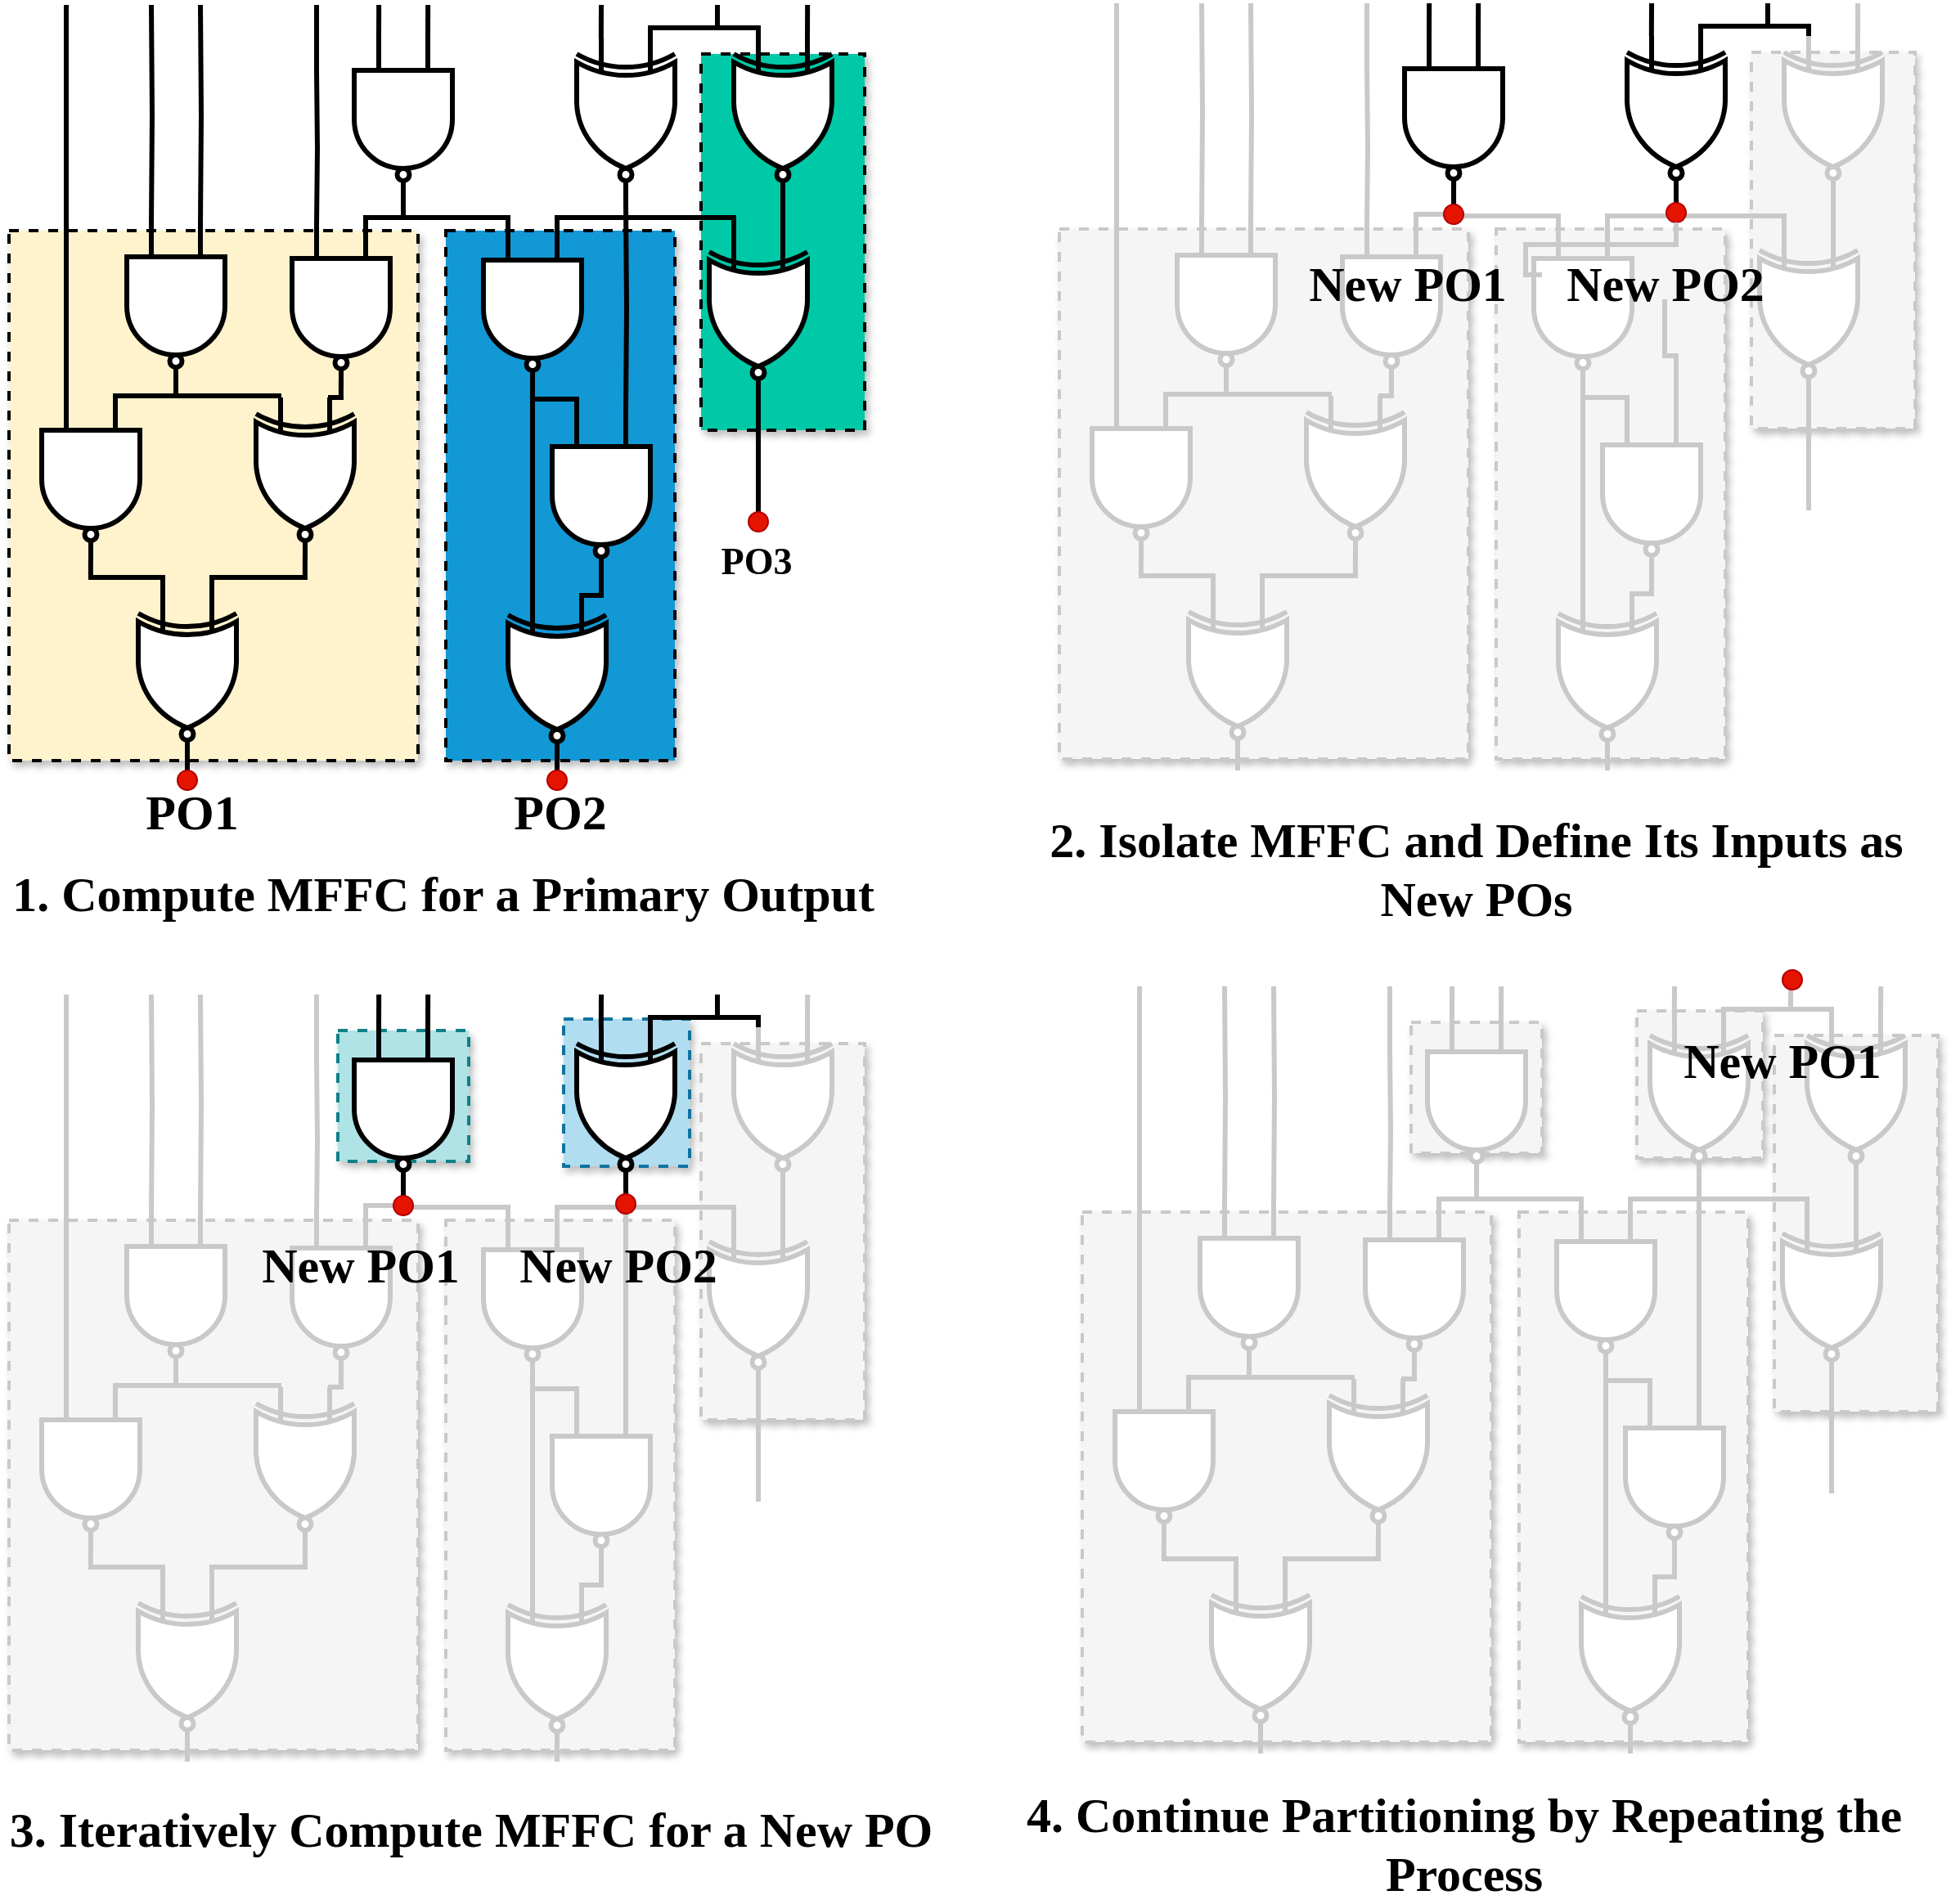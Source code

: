 <mxfile version="28.0.7">
  <diagram name="Page-1" id="2kNOhNaM5vX8RXUcRJxa">
    <mxGraphModel dx="3333" dy="1749" grid="1" gridSize="10" guides="1" tooltips="1" connect="1" arrows="1" fold="1" page="1" pageScale="1" pageWidth="1250" pageHeight="1200" math="0" shadow="0">
      <root>
        <mxCell id="0" />
        <mxCell id="1" parent="0" />
        <mxCell id="OmzKmfgAjD7RHGHbsQaT-342" value="" style="rounded=0;whiteSpace=wrap;html=1;dashed=1;strokeWidth=2;fillColor=#b1ddf0;strokeColor=#10739e;shadow=1;" vertex="1" parent="1">
          <mxGeometry x="374.5" y="631" width="77" height="90" as="geometry" />
        </mxCell>
        <mxCell id="OmzKmfgAjD7RHGHbsQaT-341" value="" style="rounded=0;whiteSpace=wrap;html=1;dashed=1;strokeWidth=2;fillColor=#b0e3e6;strokeColor=#0e8088;shadow=1;" vertex="1" parent="1">
          <mxGeometry x="236.5" y="638" width="80" height="80" as="geometry" />
        </mxCell>
        <mxCell id="OmzKmfgAjD7RHGHbsQaT-159" value="" style="rounded=0;whiteSpace=wrap;html=1;dashed=1;strokeWidth=2;fillColor=#00C9A7;strokeColor=#000000;shadow=1;" vertex="1" parent="1">
          <mxGeometry x="458.5" y="41" width="100" height="230" as="geometry" />
        </mxCell>
        <mxCell id="OmzKmfgAjD7RHGHbsQaT-158" value="" style="rounded=0;whiteSpace=wrap;html=1;dashed=1;strokeWidth=2;fillColor=#1398d6;strokeColor=#000000;shadow=1;" vertex="1" parent="1">
          <mxGeometry x="302.5" y="149" width="140" height="324" as="geometry" />
        </mxCell>
        <mxCell id="OmzKmfgAjD7RHGHbsQaT-157" value="" style="rounded=0;whiteSpace=wrap;html=1;dashed=1;strokeWidth=2;fillColor=#fef3cd;strokeColor=#000000;shadow=1;" vertex="1" parent="1">
          <mxGeometry x="35.5" y="149" width="250" height="324" as="geometry" />
        </mxCell>
        <mxCell id="OmzKmfgAjD7RHGHbsQaT-104" value="" style="endArrow=none;html=1;rounded=0;strokeWidth=3;entryX=0;entryY=0.75;entryDx=0;entryDy=0;entryPerimeter=0;" edge="1" parent="1" source="OmzKmfgAjD7RHGHbsQaT-149">
          <mxGeometry width="50" height="50" relative="1" as="geometry">
            <mxPoint x="144.5" y="468" as="sourcePoint" />
            <mxPoint x="144.5" y="480" as="targetPoint" />
          </mxGeometry>
        </mxCell>
        <mxCell id="OmzKmfgAjD7RHGHbsQaT-105" value="" style="verticalLabelPosition=bottom;shadow=0;dashed=0;align=center;html=1;verticalAlign=top;shape=mxgraph.electrical.logic_gates.logic_gate;operation=xor;negating=1;negSize=0.15;strokeWidth=3;direction=south;" vertex="1" parent="1">
          <mxGeometry x="186.5" y="251" width="60" height="100" as="geometry" />
        </mxCell>
        <mxCell id="OmzKmfgAjD7RHGHbsQaT-106" value="" style="verticalLabelPosition=bottom;shadow=0;dashed=0;align=center;html=1;verticalAlign=top;shape=mxgraph.electrical.logic_gates.logic_gate;operation=and;negating=1;negSize=0.15;strokeWidth=3;direction=south;" vertex="1" parent="1">
          <mxGeometry x="55.5" y="251" width="60" height="100" as="geometry" />
        </mxCell>
        <mxCell id="OmzKmfgAjD7RHGHbsQaT-107" value="" style="verticalLabelPosition=bottom;shadow=0;dashed=0;align=center;html=1;verticalAlign=top;shape=mxgraph.electrical.logic_gates.logic_gate;operation=and;negating=1;negSize=0.15;strokeWidth=3;direction=south;" vertex="1" parent="1">
          <mxGeometry x="107.5" y="145" width="60" height="100" as="geometry" />
        </mxCell>
        <mxCell id="OmzKmfgAjD7RHGHbsQaT-108" value="" style="endArrow=none;html=1;rounded=0;entryX=1;entryY=0.5;entryDx=0;entryDy=0;entryPerimeter=0;strokeWidth=3;" edge="1" parent="1" target="OmzKmfgAjD7RHGHbsQaT-107">
          <mxGeometry width="50" height="50" relative="1" as="geometry">
            <mxPoint x="137.5" y="251" as="sourcePoint" />
            <mxPoint x="137.5" y="340" as="targetPoint" />
          </mxGeometry>
        </mxCell>
        <mxCell id="OmzKmfgAjD7RHGHbsQaT-109" value="" style="verticalLabelPosition=bottom;shadow=0;dashed=0;align=center;html=1;verticalAlign=top;shape=mxgraph.electrical.logic_gates.logic_gate;operation=xor;negating=1;negSize=0.15;strokeWidth=3;direction=south;" vertex="1" parent="1">
          <mxGeometry x="114.5" y="373" width="60" height="100" as="geometry" />
        </mxCell>
        <mxCell id="OmzKmfgAjD7RHGHbsQaT-110" value="" style="endArrow=none;html=1;rounded=0;strokeWidth=3;entryX=0;entryY=0.75;entryDx=0;entryDy=0;entryPerimeter=0;edgeStyle=orthogonalEdgeStyle;" edge="1" parent="1" target="OmzKmfgAjD7RHGHbsQaT-106">
          <mxGeometry width="50" height="50" relative="1" as="geometry">
            <mxPoint x="70.5" y="11" as="sourcePoint" />
            <mxPoint x="46.5" y="249" as="targetPoint" />
            <Array as="points">
              <mxPoint x="70.5" y="19" />
            </Array>
          </mxGeometry>
        </mxCell>
        <mxCell id="OmzKmfgAjD7RHGHbsQaT-111" value="" style="endArrow=none;html=1;rounded=0;strokeWidth=3;entryX=0;entryY=0.75;entryDx=0;entryDy=0;entryPerimeter=0;edgeStyle=orthogonalEdgeStyle;" edge="1" parent="1" target="OmzKmfgAjD7RHGHbsQaT-107">
          <mxGeometry width="50" height="50" relative="1" as="geometry">
            <mxPoint x="122.5" y="11" as="sourcePoint" />
            <mxPoint x="127.5" y="130" as="targetPoint" />
          </mxGeometry>
        </mxCell>
        <mxCell id="OmzKmfgAjD7RHGHbsQaT-112" value="" style="endArrow=none;html=1;rounded=0;strokeWidth=3;entryX=0;entryY=0.25;entryDx=0;entryDy=0;entryPerimeter=0;edgeStyle=orthogonalEdgeStyle;" edge="1" parent="1" target="OmzKmfgAjD7RHGHbsQaT-107">
          <mxGeometry width="50" height="50" relative="1" as="geometry">
            <mxPoint x="152.5" y="11" as="sourcePoint" />
            <mxPoint x="132.5" y="160" as="targetPoint" />
          </mxGeometry>
        </mxCell>
        <mxCell id="OmzKmfgAjD7RHGHbsQaT-113" value="" style="verticalLabelPosition=bottom;shadow=0;dashed=0;align=center;html=1;verticalAlign=top;shape=mxgraph.electrical.logic_gates.logic_gate;operation=and;negating=1;negSize=0.15;strokeWidth=3;direction=south;" vertex="1" parent="1">
          <mxGeometry x="208.5" y="146" width="60" height="100" as="geometry" />
        </mxCell>
        <mxCell id="OmzKmfgAjD7RHGHbsQaT-114" value="" style="endArrow=none;html=1;rounded=0;strokeWidth=3;" edge="1" parent="1">
          <mxGeometry width="50" height="50" relative="1" as="geometry">
            <mxPoint x="240" y="251" as="sourcePoint" />
            <mxPoint x="230.5" y="251" as="targetPoint" />
          </mxGeometry>
        </mxCell>
        <mxCell id="OmzKmfgAjD7RHGHbsQaT-115" value="" style="endArrow=none;html=1;rounded=0;strokeWidth=3;entryX=0;entryY=0.75;entryDx=0;entryDy=0;entryPerimeter=0;edgeStyle=orthogonalEdgeStyle;" edge="1" parent="1" target="OmzKmfgAjD7RHGHbsQaT-113">
          <mxGeometry width="50" height="50" relative="1" as="geometry">
            <mxPoint x="223.5" y="51" as="sourcePoint" />
            <mxPoint x="218.5" y="141" as="targetPoint" />
          </mxGeometry>
        </mxCell>
        <mxCell id="OmzKmfgAjD7RHGHbsQaT-116" value="" style="verticalLabelPosition=bottom;shadow=0;dashed=0;align=center;html=1;verticalAlign=top;shape=mxgraph.electrical.logic_gates.logic_gate;operation=and;negating=1;negSize=0.15;strokeWidth=3;direction=south;" vertex="1" parent="1">
          <mxGeometry x="246.5" y="31" width="60" height="100" as="geometry" />
        </mxCell>
        <mxCell id="OmzKmfgAjD7RHGHbsQaT-117" value="" style="endArrow=none;html=1;rounded=0;strokeWidth=3;entryX=0;entryY=0.25;entryDx=0;entryDy=0;entryPerimeter=0;edgeStyle=orthogonalEdgeStyle;exitX=1;exitY=0.5;exitDx=0;exitDy=0;exitPerimeter=0;" edge="1" parent="1" source="OmzKmfgAjD7RHGHbsQaT-116" target="OmzKmfgAjD7RHGHbsQaT-113">
          <mxGeometry width="50" height="50" relative="1" as="geometry">
            <mxPoint x="195.5" y="61" as="sourcePoint" />
            <mxPoint x="195.5" y="151" as="targetPoint" />
          </mxGeometry>
        </mxCell>
        <mxCell id="OmzKmfgAjD7RHGHbsQaT-118" value="" style="verticalLabelPosition=bottom;shadow=0;dashed=0;align=center;html=1;verticalAlign=top;shape=mxgraph.electrical.logic_gates.logic_gate;operation=and;negating=1;negSize=0.15;strokeWidth=3;direction=south;" vertex="1" parent="1">
          <mxGeometry x="325.5" y="147" width="60" height="100" as="geometry" />
        </mxCell>
        <mxCell id="OmzKmfgAjD7RHGHbsQaT-119" value="" style="endArrow=none;html=1;rounded=0;strokeWidth=3;edgeStyle=orthogonalEdgeStyle;exitX=0;exitY=0.75;exitDx=0;exitDy=0;exitPerimeter=0;" edge="1" parent="1" source="OmzKmfgAjD7RHGHbsQaT-118">
          <mxGeometry width="50" height="50" relative="1" as="geometry">
            <mxPoint x="330.5" y="150" as="sourcePoint" />
            <mxPoint x="270.5" y="141" as="targetPoint" />
            <Array as="points">
              <mxPoint x="340.5" y="141" />
            </Array>
          </mxGeometry>
        </mxCell>
        <mxCell id="OmzKmfgAjD7RHGHbsQaT-120" value="" style="verticalLabelPosition=bottom;shadow=0;dashed=0;align=center;html=1;verticalAlign=top;shape=mxgraph.electrical.logic_gates.logic_gate;operation=xor;negating=1;negSize=0.15;strokeWidth=3;direction=south;" vertex="1" parent="1">
          <mxGeometry x="340.5" y="374" width="60" height="100" as="geometry" />
        </mxCell>
        <mxCell id="OmzKmfgAjD7RHGHbsQaT-121" value="" style="endArrow=none;html=1;rounded=0;strokeWidth=3;entryX=0;entryY=0.75;entryDx=0;entryDy=0;entryPerimeter=0;edgeStyle=orthogonalEdgeStyle;exitX=1;exitY=0.5;exitDx=0;exitDy=0;exitPerimeter=0;" edge="1" parent="1" source="OmzKmfgAjD7RHGHbsQaT-118" target="OmzKmfgAjD7RHGHbsQaT-120">
          <mxGeometry width="50" height="50" relative="1" as="geometry">
            <mxPoint x="335.5" y="231" as="sourcePoint" />
            <mxPoint x="335.5" y="471" as="targetPoint" />
          </mxGeometry>
        </mxCell>
        <mxCell id="OmzKmfgAjD7RHGHbsQaT-122" value="" style="endArrow=none;html=1;rounded=0;strokeWidth=3;" edge="1" parent="1">
          <mxGeometry width="50" height="50" relative="1" as="geometry">
            <mxPoint x="99" y="250" as="sourcePoint" />
            <mxPoint x="202" y="250" as="targetPoint" />
          </mxGeometry>
        </mxCell>
        <mxCell id="OmzKmfgAjD7RHGHbsQaT-123" value="" style="verticalLabelPosition=bottom;shadow=0;dashed=0;align=center;html=1;verticalAlign=top;shape=mxgraph.electrical.logic_gates.logic_gate;operation=and;negating=1;negSize=0.15;strokeWidth=3;direction=south;" vertex="1" parent="1">
          <mxGeometry x="367.5" y="261" width="60" height="100" as="geometry" />
        </mxCell>
        <mxCell id="OmzKmfgAjD7RHGHbsQaT-124" value="" style="endArrow=none;html=1;rounded=0;strokeWidth=3;edgeStyle=orthogonalEdgeStyle;exitX=0;exitY=0.75;exitDx=0;exitDy=0;exitPerimeter=0;" edge="1" parent="1" source="OmzKmfgAjD7RHGHbsQaT-123">
          <mxGeometry width="50" height="50" relative="1" as="geometry">
            <mxPoint x="400.49" y="261" as="sourcePoint" />
            <mxPoint x="355.49" y="245" as="targetPoint" />
            <Array as="points">
              <mxPoint x="382.5" y="252" />
              <mxPoint x="355.5" y="252" />
            </Array>
          </mxGeometry>
        </mxCell>
        <mxCell id="OmzKmfgAjD7RHGHbsQaT-125" value="" style="verticalLabelPosition=bottom;shadow=0;dashed=0;align=center;html=1;verticalAlign=top;shape=mxgraph.electrical.logic_gates.logic_gate;operation=xor;negating=1;negSize=0.15;strokeWidth=3;direction=south;" vertex="1" parent="1">
          <mxGeometry x="382.5" y="31" width="60" height="100" as="geometry" />
        </mxCell>
        <mxCell id="OmzKmfgAjD7RHGHbsQaT-126" value="" style="verticalLabelPosition=bottom;shadow=0;dashed=0;align=center;html=1;verticalAlign=top;shape=mxgraph.electrical.logic_gates.logic_gate;operation=xor;negating=1;negSize=0.15;strokeWidth=3;direction=south;" vertex="1" parent="1">
          <mxGeometry x="478.5" y="31" width="60" height="100" as="geometry" />
        </mxCell>
        <mxCell id="OmzKmfgAjD7RHGHbsQaT-127" value="" style="endArrow=none;html=1;rounded=0;strokeWidth=3;entryX=0;entryY=0.25;entryDx=0;entryDy=0;entryPerimeter=0;edgeStyle=orthogonalEdgeStyle;" edge="1" parent="1" target="OmzKmfgAjD7RHGHbsQaT-123">
          <mxGeometry width="50" height="50" relative="1" as="geometry">
            <mxPoint x="412.5" y="131" as="sourcePoint" />
            <mxPoint x="412.21" y="261" as="targetPoint" />
          </mxGeometry>
        </mxCell>
        <mxCell id="OmzKmfgAjD7RHGHbsQaT-128" value="" style="verticalLabelPosition=bottom;shadow=0;dashed=0;align=center;html=1;verticalAlign=top;shape=mxgraph.electrical.logic_gates.logic_gate;operation=xor;negating=1;negSize=0.15;strokeWidth=3;direction=south;" vertex="1" parent="1">
          <mxGeometry x="463.5" y="152" width="60" height="100" as="geometry" />
        </mxCell>
        <mxCell id="OmzKmfgAjD7RHGHbsQaT-129" value="" style="endArrow=none;html=1;rounded=0;strokeWidth=3;exitX=1;exitY=0.5;exitDx=0;exitDy=0;exitPerimeter=0;entryX=0.09;entryY=0.25;entryDx=0;entryDy=0;entryPerimeter=0;" edge="1" parent="1" source="OmzKmfgAjD7RHGHbsQaT-126" target="OmzKmfgAjD7RHGHbsQaT-128">
          <mxGeometry width="50" height="50" relative="1" as="geometry">
            <mxPoint x="403.5" y="141" as="sourcePoint" />
            <mxPoint x="508.5" y="151" as="targetPoint" />
          </mxGeometry>
        </mxCell>
        <mxCell id="OmzKmfgAjD7RHGHbsQaT-130" value="" style="endArrow=none;html=1;rounded=0;strokeWidth=3;edgeStyle=orthogonalEdgeStyle;exitX=0;exitY=0.75;exitDx=0;exitDy=0;exitPerimeter=0;entryX=0;entryY=0.25;entryDx=0;entryDy=0;entryPerimeter=0;" edge="1" parent="1" source="OmzKmfgAjD7RHGHbsQaT-128" target="OmzKmfgAjD7RHGHbsQaT-118">
          <mxGeometry width="50" height="50" relative="1" as="geometry">
            <mxPoint x="460.49" y="137" as="sourcePoint" />
            <mxPoint x="415.49" y="121" as="targetPoint" />
            <Array as="points">
              <mxPoint x="478.5" y="141" />
              <mxPoint x="370.5" y="141" />
            </Array>
          </mxGeometry>
        </mxCell>
        <mxCell id="OmzKmfgAjD7RHGHbsQaT-131" value="" style="endArrow=none;html=1;rounded=0;strokeWidth=3;exitX=0.986;exitY=0.5;exitDx=0;exitDy=0;exitPerimeter=0;" edge="1" parent="1" source="OmzKmfgAjD7RHGHbsQaT-128">
          <mxGeometry width="50" height="50" relative="1" as="geometry">
            <mxPoint x="493.21" y="252" as="sourcePoint" />
            <mxPoint x="493.5" y="321" as="targetPoint" />
          </mxGeometry>
        </mxCell>
        <mxCell id="OmzKmfgAjD7RHGHbsQaT-132" value="" style="endArrow=none;html=1;rounded=0;strokeWidth=3;edgeStyle=orthogonalEdgeStyle;exitX=0;exitY=0.75;exitDx=0;exitDy=0;exitPerimeter=0;entryX=0;entryY=0.25;entryDx=0;entryDy=0;entryPerimeter=0;" edge="1" parent="1" source="OmzKmfgAjD7RHGHbsQaT-126">
          <mxGeometry width="50" height="50" relative="1" as="geometry">
            <mxPoint x="572.5" y="36" as="sourcePoint" />
            <mxPoint x="427.5" y="31" as="targetPoint" />
            <Array as="points">
              <mxPoint x="493.5" y="25" />
              <mxPoint x="427.5" y="25" />
            </Array>
          </mxGeometry>
        </mxCell>
        <mxCell id="OmzKmfgAjD7RHGHbsQaT-133" value="" style="endArrow=none;html=1;rounded=0;strokeWidth=3;entryX=0.09;entryY=0.25;entryDx=0;entryDy=0;entryPerimeter=0;" edge="1" parent="1">
          <mxGeometry width="50" height="50" relative="1" as="geometry">
            <mxPoint x="468.5" y="11" as="sourcePoint" />
            <mxPoint x="468.5" y="26" as="targetPoint" />
          </mxGeometry>
        </mxCell>
        <mxCell id="OmzKmfgAjD7RHGHbsQaT-134" value="" style="endArrow=none;html=1;rounded=0;strokeWidth=3;entryX=0.09;entryY=0.25;entryDx=0;entryDy=0;entryPerimeter=0;" edge="1" parent="1">
          <mxGeometry width="50" height="50" relative="1" as="geometry">
            <mxPoint x="397.5" y="11" as="sourcePoint" />
            <mxPoint x="397.42" y="31" as="targetPoint" />
          </mxGeometry>
        </mxCell>
        <mxCell id="OmzKmfgAjD7RHGHbsQaT-135" value="" style="endArrow=none;html=1;rounded=0;strokeWidth=3;entryX=0.09;entryY=0.25;entryDx=0;entryDy=0;entryPerimeter=0;" edge="1" parent="1">
          <mxGeometry width="50" height="50" relative="1" as="geometry">
            <mxPoint x="523.58" y="11" as="sourcePoint" />
            <mxPoint x="523.5" y="31" as="targetPoint" />
          </mxGeometry>
        </mxCell>
        <mxCell id="OmzKmfgAjD7RHGHbsQaT-136" value="" style="endArrow=none;html=1;rounded=0;strokeWidth=3;entryX=0.09;entryY=0.25;entryDx=0;entryDy=0;entryPerimeter=0;" edge="1" parent="1">
          <mxGeometry width="50" height="50" relative="1" as="geometry">
            <mxPoint x="261.58" y="11" as="sourcePoint" />
            <mxPoint x="261.5" y="31" as="targetPoint" />
          </mxGeometry>
        </mxCell>
        <mxCell id="OmzKmfgAjD7RHGHbsQaT-137" value="" style="endArrow=none;html=1;rounded=0;strokeWidth=3;entryX=0.09;entryY=0.25;entryDx=0;entryDy=0;entryPerimeter=0;" edge="1" parent="1">
          <mxGeometry width="50" height="50" relative="1" as="geometry">
            <mxPoint x="291.58" y="11" as="sourcePoint" />
            <mxPoint x="291.5" y="31" as="targetPoint" />
          </mxGeometry>
        </mxCell>
        <mxCell id="OmzKmfgAjD7RHGHbsQaT-138" value="" style="endArrow=none;html=1;rounded=0;strokeWidth=3;entryX=0.09;entryY=0.25;entryDx=0;entryDy=0;entryPerimeter=0;" edge="1" parent="1">
          <mxGeometry width="50" height="50" relative="1" as="geometry">
            <mxPoint x="223.5" y="11" as="sourcePoint" />
            <mxPoint x="223.5" y="51" as="targetPoint" />
          </mxGeometry>
        </mxCell>
        <mxCell id="OmzKmfgAjD7RHGHbsQaT-139" value="" style="endArrow=none;html=1;rounded=0;strokeWidth=3;" edge="1" parent="1">
          <mxGeometry width="50" height="50" relative="1" as="geometry">
            <mxPoint x="238.45" y="251" as="sourcePoint" />
            <mxPoint x="238.45" y="241" as="targetPoint" />
            <Array as="points">
              <mxPoint x="238.45" y="251" />
            </Array>
          </mxGeometry>
        </mxCell>
        <mxCell id="OmzKmfgAjD7RHGHbsQaT-140" value="" style="endArrow=none;html=1;rounded=0;strokeWidth=3;edgeStyle=orthogonalEdgeStyle;exitX=1;exitY=0.5;exitDx=0;exitDy=0;exitPerimeter=0;entryX=0;entryY=0.25;entryDx=0;entryDy=0;entryPerimeter=0;" edge="1" parent="1" source="OmzKmfgAjD7RHGHbsQaT-123" target="OmzKmfgAjD7RHGHbsQaT-120">
          <mxGeometry width="50" height="50" relative="1" as="geometry">
            <mxPoint x="412.51" y="381" as="sourcePoint" />
            <mxPoint x="385.5" y="365" as="targetPoint" />
            <Array as="points">
              <mxPoint x="397.5" y="372" />
              <mxPoint x="385.5" y="372" />
            </Array>
          </mxGeometry>
        </mxCell>
        <mxCell id="OmzKmfgAjD7RHGHbsQaT-141" value="" style="endArrow=none;html=1;rounded=0;strokeWidth=3;" edge="1" parent="1">
          <mxGeometry width="50" height="50" relative="1" as="geometry">
            <mxPoint x="84" y="361" as="sourcePoint" />
            <mxPoint x="131" y="361" as="targetPoint" />
          </mxGeometry>
        </mxCell>
        <mxCell id="OmzKmfgAjD7RHGHbsQaT-142" value="" style="endArrow=none;html=1;rounded=0;strokeWidth=3;" edge="1" parent="1">
          <mxGeometry width="50" height="50" relative="1" as="geometry">
            <mxPoint x="158" y="361" as="sourcePoint" />
            <mxPoint x="218" y="361" as="targetPoint" />
          </mxGeometry>
        </mxCell>
        <mxCell id="OmzKmfgAjD7RHGHbsQaT-143" value="" style="endArrow=none;html=1;rounded=0;strokeWidth=3;" edge="1" parent="1">
          <mxGeometry width="50" height="50" relative="1" as="geometry">
            <mxPoint x="85.43" y="351" as="sourcePoint" />
            <mxPoint x="85.43" y="361" as="targetPoint" />
          </mxGeometry>
        </mxCell>
        <mxCell id="OmzKmfgAjD7RHGHbsQaT-144" value="" style="endArrow=none;html=1;rounded=0;strokeWidth=3;entryX=0;entryY=0.75;entryDx=0;entryDy=0;entryPerimeter=0;" edge="1" parent="1" target="OmzKmfgAjD7RHGHbsQaT-109">
          <mxGeometry width="50" height="50" relative="1" as="geometry">
            <mxPoint x="129.5" y="361" as="sourcePoint" />
            <mxPoint x="137.4" y="374.5" as="targetPoint" />
          </mxGeometry>
        </mxCell>
        <mxCell id="OmzKmfgAjD7RHGHbsQaT-145" value="" style="endArrow=none;html=1;rounded=0;strokeWidth=3;entryX=0;entryY=0.75;entryDx=0;entryDy=0;entryPerimeter=0;" edge="1" parent="1">
          <mxGeometry width="50" height="50" relative="1" as="geometry">
            <mxPoint x="159.5" y="361" as="sourcePoint" />
            <mxPoint x="159.5" y="374.5" as="targetPoint" />
          </mxGeometry>
        </mxCell>
        <mxCell id="OmzKmfgAjD7RHGHbsQaT-146" value="" style="endArrow=none;html=1;rounded=0;strokeWidth=3;entryX=0;entryY=0.75;entryDx=0;entryDy=0;entryPerimeter=0;" edge="1" parent="1">
          <mxGeometry width="50" height="50" relative="1" as="geometry">
            <mxPoint x="216.44" y="347.5" as="sourcePoint" />
            <mxPoint x="216.44" y="361" as="targetPoint" />
          </mxGeometry>
        </mxCell>
        <mxCell id="OmzKmfgAjD7RHGHbsQaT-147" value="" style="endArrow=none;html=1;rounded=0;strokeWidth=3;entryX=0;entryY=0.75;entryDx=0;entryDy=0;entryPerimeter=0;" edge="1" parent="1">
          <mxGeometry width="50" height="50" relative="1" as="geometry">
            <mxPoint x="370.5" y="468" as="sourcePoint" />
            <mxPoint x="370.5" y="480" as="targetPoint" />
          </mxGeometry>
        </mxCell>
        <mxCell id="OmzKmfgAjD7RHGHbsQaT-152" value="" style="endArrow=none;html=1;rounded=0;strokeWidth=3;entryX=0.5;entryY=0;entryDx=0;entryDy=0;" edge="1" parent="1" target="OmzKmfgAjD7RHGHbsQaT-149">
          <mxGeometry width="50" height="50" relative="1" as="geometry">
            <mxPoint x="144.5" y="468" as="sourcePoint" />
            <mxPoint x="144.5" y="480" as="targetPoint" />
          </mxGeometry>
        </mxCell>
        <mxCell id="OmzKmfgAjD7RHGHbsQaT-149" value="" style="ellipse;whiteSpace=wrap;html=1;aspect=fixed;strokeColor=#B20000;fillColor=#e51400;fontColor=#ffffff;" vertex="1" parent="1">
          <mxGeometry x="138.5" y="479" width="12" height="12" as="geometry" />
        </mxCell>
        <mxCell id="OmzKmfgAjD7RHGHbsQaT-153" value="" style="ellipse;whiteSpace=wrap;html=1;aspect=fixed;strokeColor=#B20000;fillColor=#e51400;fontColor=#ffffff;" vertex="1" parent="1">
          <mxGeometry x="364.5" y="479" width="12" height="12" as="geometry" />
        </mxCell>
        <mxCell id="OmzKmfgAjD7RHGHbsQaT-154" value="&lt;font style=&quot;font-size: 30px;&quot; face=&quot;Times New Roman&quot;&gt;&lt;b style=&quot;&quot;&gt;1.&amp;nbsp;&lt;/b&gt;&lt;/font&gt;&lt;font face=&quot;Times New Roman&quot;&gt;&lt;span style=&quot;font-size: 30px;&quot;&gt;&lt;b&gt;Compute MFFC for a Primary Output&lt;/b&gt;&lt;/span&gt;&lt;/font&gt;" style="text;html=1;align=center;verticalAlign=middle;whiteSpace=wrap;rounded=0;" vertex="1" parent="1">
          <mxGeometry x="35.5" y="539" width="530" height="30" as="geometry" />
        </mxCell>
        <mxCell id="OmzKmfgAjD7RHGHbsQaT-155" value="&lt;font style=&quot;font-size: 30px;&quot; face=&quot;Times New Roman&quot;&gt;&lt;b style=&quot;&quot;&gt;PO1&lt;/b&gt;&lt;/font&gt;" style="text;html=1;align=center;verticalAlign=middle;whiteSpace=wrap;rounded=0;" vertex="1" parent="1">
          <mxGeometry x="100.5" y="494" width="93" height="20" as="geometry" />
        </mxCell>
        <mxCell id="OmzKmfgAjD7RHGHbsQaT-156" value="&lt;font style=&quot;font-size: 30px;&quot; face=&quot;Times New Roman&quot;&gt;&lt;b style=&quot;&quot;&gt;PO2&lt;/b&gt;&lt;/font&gt;" style="text;html=1;align=center;verticalAlign=middle;whiteSpace=wrap;rounded=0;" vertex="1" parent="1">
          <mxGeometry x="325.5" y="494" width="93" height="20" as="geometry" />
        </mxCell>
        <mxCell id="OmzKmfgAjD7RHGHbsQaT-160" value="&lt;font style=&quot;font-size: 23px;&quot; face=&quot;Times New Roman&quot;&gt;&lt;b&gt;PO3&lt;/b&gt;&lt;/font&gt;" style="text;html=1;align=center;verticalAlign=middle;whiteSpace=wrap;rounded=0;" vertex="1" parent="1">
          <mxGeometry x="445.5" y="341" width="93" height="20" as="geometry" />
        </mxCell>
        <mxCell id="OmzKmfgAjD7RHGHbsQaT-161" value="" style="ellipse;whiteSpace=wrap;html=1;aspect=fixed;strokeColor=#B20000;fillColor=#e51400;fontColor=#ffffff;" vertex="1" parent="1">
          <mxGeometry x="487.5" y="321" width="12" height="12" as="geometry" />
        </mxCell>
        <mxCell id="OmzKmfgAjD7RHGHbsQaT-217" value="" style="rounded=0;whiteSpace=wrap;html=1;dashed=1;strokeWidth=2;fillColor=#f5f5f5;strokeColor=#C9C9C9;shadow=1;fontColor=#333333;" vertex="1" parent="1">
          <mxGeometry x="1100.5" y="40" width="100" height="230" as="geometry" />
        </mxCell>
        <mxCell id="OmzKmfgAjD7RHGHbsQaT-218" value="" style="rounded=0;whiteSpace=wrap;html=1;dashed=1;strokeWidth=2;fillColor=#f5f5f5;strokeColor=#C9C9C9;shadow=1;fontColor=#333333;" vertex="1" parent="1">
          <mxGeometry x="944.5" y="148" width="140" height="324" as="geometry" />
        </mxCell>
        <mxCell id="OmzKmfgAjD7RHGHbsQaT-219" value="" style="rounded=0;whiteSpace=wrap;html=1;dashed=1;strokeWidth=2;fillColor=#f5f5f5;strokeColor=#C9C9C9;shadow=1;fontColor=#333333;" vertex="1" parent="1">
          <mxGeometry x="677.5" y="148" width="250" height="324" as="geometry" />
        </mxCell>
        <mxCell id="OmzKmfgAjD7RHGHbsQaT-222" value="" style="endArrow=none;html=1;rounded=0;strokeWidth=3;entryX=0;entryY=0.75;entryDx=0;entryDy=0;entryPerimeter=0;strokeColor=light-dark(#c9c9c9, #ededed);" edge="1" parent="1">
          <mxGeometry width="50" height="50" relative="1" as="geometry">
            <mxPoint x="786.5" y="478" as="sourcePoint" />
            <mxPoint x="786.5" y="479" as="targetPoint" />
          </mxGeometry>
        </mxCell>
        <mxCell id="OmzKmfgAjD7RHGHbsQaT-223" value="" style="verticalLabelPosition=bottom;shadow=0;dashed=0;align=center;html=1;verticalAlign=top;shape=mxgraph.electrical.logic_gates.logic_gate;operation=xor;negating=1;negSize=0.15;strokeWidth=3;direction=south;strokeColor=light-dark(#c9c9c9, #ededed);" vertex="1" parent="1">
          <mxGeometry x="828.5" y="250" width="60" height="100" as="geometry" />
        </mxCell>
        <mxCell id="OmzKmfgAjD7RHGHbsQaT-224" value="" style="verticalLabelPosition=bottom;shadow=0;dashed=0;align=center;html=1;verticalAlign=top;shape=mxgraph.electrical.logic_gates.logic_gate;operation=and;negating=1;negSize=0.15;strokeWidth=3;direction=south;strokeColor=light-dark(#c9c9c9, #ededed);" vertex="1" parent="1">
          <mxGeometry x="697.5" y="250" width="60" height="100" as="geometry" />
        </mxCell>
        <mxCell id="OmzKmfgAjD7RHGHbsQaT-225" value="" style="verticalLabelPosition=bottom;shadow=0;dashed=0;align=center;html=1;verticalAlign=top;shape=mxgraph.electrical.logic_gates.logic_gate;operation=and;negating=1;negSize=0.15;strokeWidth=3;direction=south;strokeColor=light-dark(#c9c9c9, #ededed);" vertex="1" parent="1">
          <mxGeometry x="749.5" y="144" width="60" height="100" as="geometry" />
        </mxCell>
        <mxCell id="OmzKmfgAjD7RHGHbsQaT-226" value="" style="endArrow=none;html=1;rounded=0;entryX=1;entryY=0.5;entryDx=0;entryDy=0;entryPerimeter=0;strokeWidth=3;strokeColor=light-dark(#c9c9c9, #ededed);" edge="1" parent="1" target="OmzKmfgAjD7RHGHbsQaT-225">
          <mxGeometry width="50" height="50" relative="1" as="geometry">
            <mxPoint x="779.5" y="250" as="sourcePoint" />
            <mxPoint x="779.5" y="339" as="targetPoint" />
          </mxGeometry>
        </mxCell>
        <mxCell id="OmzKmfgAjD7RHGHbsQaT-227" value="" style="verticalLabelPosition=bottom;shadow=0;dashed=0;align=center;html=1;verticalAlign=top;shape=mxgraph.electrical.logic_gates.logic_gate;operation=xor;negating=1;negSize=0.15;strokeWidth=3;direction=south;strokeColor=light-dark(#c9c9c9, #ededed);" vertex="1" parent="1">
          <mxGeometry x="756.5" y="372" width="60" height="100" as="geometry" />
        </mxCell>
        <mxCell id="OmzKmfgAjD7RHGHbsQaT-228" value="" style="endArrow=none;html=1;rounded=0;strokeWidth=3;entryX=0;entryY=0.75;entryDx=0;entryDy=0;entryPerimeter=0;edgeStyle=orthogonalEdgeStyle;strokeColor=light-dark(#c9c9c9, #ededed);" edge="1" parent="1" target="OmzKmfgAjD7RHGHbsQaT-224">
          <mxGeometry width="50" height="50" relative="1" as="geometry">
            <mxPoint x="712.5" y="10" as="sourcePoint" />
            <mxPoint x="688.5" y="248" as="targetPoint" />
            <Array as="points">
              <mxPoint x="712.5" y="18" />
            </Array>
          </mxGeometry>
        </mxCell>
        <mxCell id="OmzKmfgAjD7RHGHbsQaT-229" value="" style="endArrow=none;html=1;rounded=0;strokeWidth=3;entryX=0;entryY=0.75;entryDx=0;entryDy=0;entryPerimeter=0;edgeStyle=orthogonalEdgeStyle;strokeColor=#C9C9C9;" edge="1" parent="1" target="OmzKmfgAjD7RHGHbsQaT-225">
          <mxGeometry width="50" height="50" relative="1" as="geometry">
            <mxPoint x="764.5" y="10" as="sourcePoint" />
            <mxPoint x="769.5" y="129" as="targetPoint" />
          </mxGeometry>
        </mxCell>
        <mxCell id="OmzKmfgAjD7RHGHbsQaT-230" value="" style="endArrow=none;html=1;rounded=0;strokeWidth=3;entryX=0;entryY=0.25;entryDx=0;entryDy=0;entryPerimeter=0;edgeStyle=orthogonalEdgeStyle;strokeColor=#C9C9C9;" edge="1" parent="1" target="OmzKmfgAjD7RHGHbsQaT-225">
          <mxGeometry width="50" height="50" relative="1" as="geometry">
            <mxPoint x="794.5" y="10" as="sourcePoint" />
            <mxPoint x="774.5" y="159" as="targetPoint" />
          </mxGeometry>
        </mxCell>
        <mxCell id="OmzKmfgAjD7RHGHbsQaT-231" value="" style="verticalLabelPosition=bottom;shadow=0;dashed=0;align=center;html=1;verticalAlign=top;shape=mxgraph.electrical.logic_gates.logic_gate;operation=and;negating=1;negSize=0.15;strokeWidth=3;direction=south;strokeColor=light-dark(#c9c9c9, #ededed);" vertex="1" parent="1">
          <mxGeometry x="850.5" y="145" width="60" height="100" as="geometry" />
        </mxCell>
        <mxCell id="OmzKmfgAjD7RHGHbsQaT-232" value="" style="endArrow=none;html=1;rounded=0;strokeWidth=3;strokeColor=light-dark(#c9c9c9, #ededed);" edge="1" parent="1">
          <mxGeometry width="50" height="50" relative="1" as="geometry">
            <mxPoint x="882" y="250" as="sourcePoint" />
            <mxPoint x="872.5" y="250" as="targetPoint" />
          </mxGeometry>
        </mxCell>
        <mxCell id="OmzKmfgAjD7RHGHbsQaT-233" value="" style="endArrow=none;html=1;rounded=0;strokeWidth=3;entryX=0;entryY=0.75;entryDx=0;entryDy=0;entryPerimeter=0;edgeStyle=orthogonalEdgeStyle;strokeColor=#C9C9C9;" edge="1" parent="1" target="OmzKmfgAjD7RHGHbsQaT-231">
          <mxGeometry width="50" height="50" relative="1" as="geometry">
            <mxPoint x="865.5" y="50" as="sourcePoint" />
            <mxPoint x="860.5" y="140" as="targetPoint" />
          </mxGeometry>
        </mxCell>
        <mxCell id="OmzKmfgAjD7RHGHbsQaT-234" value="" style="verticalLabelPosition=bottom;shadow=0;dashed=0;align=center;html=1;verticalAlign=top;shape=mxgraph.electrical.logic_gates.logic_gate;operation=and;negating=1;negSize=0.15;strokeWidth=3;direction=south;" vertex="1" parent="1">
          <mxGeometry x="888.5" y="30" width="60" height="100" as="geometry" />
        </mxCell>
        <mxCell id="OmzKmfgAjD7RHGHbsQaT-235" value="" style="endArrow=none;html=1;rounded=0;strokeWidth=3;entryX=0;entryY=0.25;entryDx=0;entryDy=0;entryPerimeter=0;edgeStyle=orthogonalEdgeStyle;exitX=0;exitY=0.5;exitDx=0;exitDy=0;strokeColor=#C9C9C9;" edge="1" parent="1" source="OmzKmfgAjD7RHGHbsQaT-275" target="OmzKmfgAjD7RHGHbsQaT-231">
          <mxGeometry width="50" height="50" relative="1" as="geometry">
            <mxPoint x="911.5" y="141" as="sourcePoint" />
            <mxPoint x="837.5" y="150" as="targetPoint" />
          </mxGeometry>
        </mxCell>
        <mxCell id="OmzKmfgAjD7RHGHbsQaT-236" value="" style="verticalLabelPosition=bottom;shadow=0;dashed=0;align=center;html=1;verticalAlign=top;shape=mxgraph.electrical.logic_gates.logic_gate;operation=and;negating=1;negSize=0.15;strokeWidth=3;direction=south;strokeColor=light-dark(#c9c9c9, #ededed);" vertex="1" parent="1">
          <mxGeometry x="967.5" y="146" width="60" height="100" as="geometry" />
        </mxCell>
        <mxCell id="OmzKmfgAjD7RHGHbsQaT-238" value="" style="verticalLabelPosition=bottom;shadow=0;dashed=0;align=center;html=1;verticalAlign=top;shape=mxgraph.electrical.logic_gates.logic_gate;operation=xor;negating=1;negSize=0.15;strokeWidth=3;direction=south;strokeColor=light-dark(#c9c9c9, #ededed);" vertex="1" parent="1">
          <mxGeometry x="982.5" y="373" width="60" height="100" as="geometry" />
        </mxCell>
        <mxCell id="OmzKmfgAjD7RHGHbsQaT-239" value="" style="endArrow=none;html=1;rounded=0;strokeWidth=3;entryX=0;entryY=0.75;entryDx=0;entryDy=0;entryPerimeter=0;edgeStyle=orthogonalEdgeStyle;exitX=1;exitY=0.5;exitDx=0;exitDy=0;exitPerimeter=0;strokeColor=light-dark(#c9c9c9, #ededed);" edge="1" parent="1" source="OmzKmfgAjD7RHGHbsQaT-236" target="OmzKmfgAjD7RHGHbsQaT-238">
          <mxGeometry width="50" height="50" relative="1" as="geometry">
            <mxPoint x="977.5" y="230" as="sourcePoint" />
            <mxPoint x="977.5" y="470" as="targetPoint" />
          </mxGeometry>
        </mxCell>
        <mxCell id="OmzKmfgAjD7RHGHbsQaT-240" value="" style="endArrow=none;html=1;rounded=0;strokeWidth=3;strokeColor=light-dark(#c9c9c9, #ededed);" edge="1" parent="1">
          <mxGeometry width="50" height="50" relative="1" as="geometry">
            <mxPoint x="741" y="249" as="sourcePoint" />
            <mxPoint x="844" y="249" as="targetPoint" />
          </mxGeometry>
        </mxCell>
        <mxCell id="OmzKmfgAjD7RHGHbsQaT-241" value="" style="verticalLabelPosition=bottom;shadow=0;dashed=0;align=center;html=1;verticalAlign=top;shape=mxgraph.electrical.logic_gates.logic_gate;operation=and;negating=1;negSize=0.15;strokeWidth=3;direction=south;strokeColor=light-dark(#c9c9c9, #ededed);" vertex="1" parent="1">
          <mxGeometry x="1009.5" y="260" width="60" height="100" as="geometry" />
        </mxCell>
        <mxCell id="OmzKmfgAjD7RHGHbsQaT-242" value="" style="endArrow=none;html=1;rounded=0;strokeWidth=3;edgeStyle=orthogonalEdgeStyle;exitX=0;exitY=0.75;exitDx=0;exitDy=0;exitPerimeter=0;strokeColor=light-dark(#c9c9c9, #ededed);" edge="1" parent="1" source="OmzKmfgAjD7RHGHbsQaT-241">
          <mxGeometry width="50" height="50" relative="1" as="geometry">
            <mxPoint x="1042.49" y="260" as="sourcePoint" />
            <mxPoint x="997.49" y="244" as="targetPoint" />
            <Array as="points">
              <mxPoint x="1024.5" y="251" />
              <mxPoint x="997.5" y="251" />
            </Array>
          </mxGeometry>
        </mxCell>
        <mxCell id="OmzKmfgAjD7RHGHbsQaT-243" value="" style="verticalLabelPosition=bottom;shadow=0;dashed=0;align=center;html=1;verticalAlign=top;shape=mxgraph.electrical.logic_gates.logic_gate;operation=xor;negating=1;negSize=0.15;strokeWidth=3;direction=south;" vertex="1" parent="1">
          <mxGeometry x="1024.5" y="30" width="60" height="100" as="geometry" />
        </mxCell>
        <mxCell id="OmzKmfgAjD7RHGHbsQaT-244" value="" style="verticalLabelPosition=bottom;shadow=0;dashed=0;align=center;html=1;verticalAlign=top;shape=mxgraph.electrical.logic_gates.logic_gate;operation=xor;negating=1;negSize=0.15;strokeWidth=3;direction=south;strokeColor=light-dark(#c9c9c9, #ededed);" vertex="1" parent="1">
          <mxGeometry x="1120.5" y="30" width="60" height="100" as="geometry" />
        </mxCell>
        <mxCell id="OmzKmfgAjD7RHGHbsQaT-245" value="" style="endArrow=none;html=1;rounded=0;strokeWidth=3;entryX=0;entryY=0.25;entryDx=0;entryDy=0;entryPerimeter=0;edgeStyle=orthogonalEdgeStyle;strokeColor=#C9C9C9;" edge="1" parent="1" target="OmzKmfgAjD7RHGHbsQaT-241" source="OmzKmfgAjD7RHGHbsQaT-283">
          <mxGeometry width="50" height="50" relative="1" as="geometry">
            <mxPoint x="1054.5" y="130" as="sourcePoint" />
            <mxPoint x="1054.21" y="260" as="targetPoint" />
          </mxGeometry>
        </mxCell>
        <mxCell id="OmzKmfgAjD7RHGHbsQaT-246" value="" style="verticalLabelPosition=bottom;shadow=0;dashed=0;align=center;html=1;verticalAlign=top;shape=mxgraph.electrical.logic_gates.logic_gate;operation=xor;negating=1;negSize=0.15;strokeWidth=3;direction=south;strokeColor=light-dark(#c9c9c9, #ededed);" vertex="1" parent="1">
          <mxGeometry x="1105.5" y="151" width="60" height="100" as="geometry" />
        </mxCell>
        <mxCell id="OmzKmfgAjD7RHGHbsQaT-247" value="" style="endArrow=none;html=1;rounded=0;strokeWidth=3;exitX=1;exitY=0.5;exitDx=0;exitDy=0;exitPerimeter=0;entryX=0.09;entryY=0.25;entryDx=0;entryDy=0;entryPerimeter=0;strokeColor=#C9C9C9;" edge="1" parent="1" source="OmzKmfgAjD7RHGHbsQaT-244" target="OmzKmfgAjD7RHGHbsQaT-246">
          <mxGeometry width="50" height="50" relative="1" as="geometry">
            <mxPoint x="1045.5" y="140" as="sourcePoint" />
            <mxPoint x="1150.5" y="150" as="targetPoint" />
          </mxGeometry>
        </mxCell>
        <mxCell id="OmzKmfgAjD7RHGHbsQaT-248" value="" style="endArrow=none;html=1;rounded=0;strokeWidth=3;edgeStyle=orthogonalEdgeStyle;exitX=0;exitY=0.75;exitDx=0;exitDy=0;exitPerimeter=0;entryX=0;entryY=0.25;entryDx=0;entryDy=0;entryPerimeter=0;strokeColor=#C9C9C9;" edge="1" parent="1" source="OmzKmfgAjD7RHGHbsQaT-246" target="OmzKmfgAjD7RHGHbsQaT-236">
          <mxGeometry width="50" height="50" relative="1" as="geometry">
            <mxPoint x="1102.49" y="136" as="sourcePoint" />
            <mxPoint x="1057.49" y="120" as="targetPoint" />
            <Array as="points">
              <mxPoint x="1120.5" y="140" />
              <mxPoint x="1012.5" y="140" />
            </Array>
          </mxGeometry>
        </mxCell>
        <mxCell id="OmzKmfgAjD7RHGHbsQaT-249" value="" style="endArrow=none;html=1;rounded=0;strokeWidth=3;exitX=0.986;exitY=0.5;exitDx=0;exitDy=0;exitPerimeter=0;strokeColor=#C9C9C9;" edge="1" parent="1" source="OmzKmfgAjD7RHGHbsQaT-246">
          <mxGeometry width="50" height="50" relative="1" as="geometry">
            <mxPoint x="1135.21" y="251" as="sourcePoint" />
            <mxPoint x="1135.5" y="320" as="targetPoint" />
          </mxGeometry>
        </mxCell>
        <mxCell id="OmzKmfgAjD7RHGHbsQaT-250" value="" style="endArrow=none;html=1;rounded=0;strokeWidth=3;edgeStyle=orthogonalEdgeStyle;exitX=0;exitY=0.75;exitDx=0;exitDy=0;exitPerimeter=0;entryX=0;entryY=0.25;entryDx=0;entryDy=0;entryPerimeter=0;" edge="1" parent="1" source="OmzKmfgAjD7RHGHbsQaT-244">
          <mxGeometry width="50" height="50" relative="1" as="geometry">
            <mxPoint x="1214.5" y="35" as="sourcePoint" />
            <mxPoint x="1069.5" y="30" as="targetPoint" />
            <Array as="points">
              <mxPoint x="1135.5" y="24" />
              <mxPoint x="1069.5" y="24" />
            </Array>
          </mxGeometry>
        </mxCell>
        <mxCell id="OmzKmfgAjD7RHGHbsQaT-251" value="" style="endArrow=none;html=1;rounded=0;strokeWidth=3;entryX=0.09;entryY=0.25;entryDx=0;entryDy=0;entryPerimeter=0;" edge="1" parent="1">
          <mxGeometry width="50" height="50" relative="1" as="geometry">
            <mxPoint x="1110.5" y="10" as="sourcePoint" />
            <mxPoint x="1110.5" y="25" as="targetPoint" />
          </mxGeometry>
        </mxCell>
        <mxCell id="OmzKmfgAjD7RHGHbsQaT-252" value="" style="endArrow=none;html=1;rounded=0;strokeWidth=3;entryX=0.09;entryY=0.25;entryDx=0;entryDy=0;entryPerimeter=0;" edge="1" parent="1">
          <mxGeometry width="50" height="50" relative="1" as="geometry">
            <mxPoint x="1039.5" y="10" as="sourcePoint" />
            <mxPoint x="1039.42" y="30" as="targetPoint" />
          </mxGeometry>
        </mxCell>
        <mxCell id="OmzKmfgAjD7RHGHbsQaT-253" value="" style="endArrow=none;html=1;rounded=0;strokeWidth=3;entryX=0.09;entryY=0.25;entryDx=0;entryDy=0;entryPerimeter=0;strokeColor=#C9C9C9;" edge="1" parent="1">
          <mxGeometry width="50" height="50" relative="1" as="geometry">
            <mxPoint x="1165.58" y="10" as="sourcePoint" />
            <mxPoint x="1165.5" y="30" as="targetPoint" />
          </mxGeometry>
        </mxCell>
        <mxCell id="OmzKmfgAjD7RHGHbsQaT-254" value="" style="endArrow=none;html=1;rounded=0;strokeWidth=3;entryX=0.09;entryY=0.25;entryDx=0;entryDy=0;entryPerimeter=0;" edge="1" parent="1">
          <mxGeometry width="50" height="50" relative="1" as="geometry">
            <mxPoint x="903.58" y="10" as="sourcePoint" />
            <mxPoint x="903.5" y="30" as="targetPoint" />
          </mxGeometry>
        </mxCell>
        <mxCell id="OmzKmfgAjD7RHGHbsQaT-255" value="" style="endArrow=none;html=1;rounded=0;strokeWidth=3;entryX=0.09;entryY=0.25;entryDx=0;entryDy=0;entryPerimeter=0;" edge="1" parent="1">
          <mxGeometry width="50" height="50" relative="1" as="geometry">
            <mxPoint x="933.58" y="10" as="sourcePoint" />
            <mxPoint x="933.5" y="30" as="targetPoint" />
          </mxGeometry>
        </mxCell>
        <mxCell id="OmzKmfgAjD7RHGHbsQaT-256" value="" style="endArrow=none;html=1;rounded=0;strokeWidth=3;entryX=0.09;entryY=0.25;entryDx=0;entryDy=0;entryPerimeter=0;strokeColor=#C9C9C9;" edge="1" parent="1">
          <mxGeometry width="50" height="50" relative="1" as="geometry">
            <mxPoint x="865.5" y="10" as="sourcePoint" />
            <mxPoint x="865.5" y="50" as="targetPoint" />
          </mxGeometry>
        </mxCell>
        <mxCell id="OmzKmfgAjD7RHGHbsQaT-257" value="" style="endArrow=none;html=1;rounded=0;strokeWidth=3;strokeColor=light-dark(#c9c9c9, #ededed);" edge="1" parent="1">
          <mxGeometry width="50" height="50" relative="1" as="geometry">
            <mxPoint x="880.45" y="250" as="sourcePoint" />
            <mxPoint x="880.45" y="240" as="targetPoint" />
            <Array as="points">
              <mxPoint x="880.45" y="250" />
            </Array>
          </mxGeometry>
        </mxCell>
        <mxCell id="OmzKmfgAjD7RHGHbsQaT-258" value="" style="endArrow=none;html=1;rounded=0;strokeWidth=3;edgeStyle=orthogonalEdgeStyle;exitX=1;exitY=0.5;exitDx=0;exitDy=0;exitPerimeter=0;entryX=0;entryY=0.25;entryDx=0;entryDy=0;entryPerimeter=0;strokeColor=light-dark(#c9c9c9, #ededed);" edge="1" parent="1" source="OmzKmfgAjD7RHGHbsQaT-241" target="OmzKmfgAjD7RHGHbsQaT-238">
          <mxGeometry width="50" height="50" relative="1" as="geometry">
            <mxPoint x="1054.51" y="380" as="sourcePoint" />
            <mxPoint x="1027.5" y="364" as="targetPoint" />
            <Array as="points">
              <mxPoint x="1039.5" y="371" />
              <mxPoint x="1027.5" y="371" />
            </Array>
          </mxGeometry>
        </mxCell>
        <mxCell id="OmzKmfgAjD7RHGHbsQaT-259" value="" style="endArrow=none;html=1;rounded=0;strokeWidth=3;strokeColor=light-dark(#c9c9c9, #ededed);" edge="1" parent="1">
          <mxGeometry width="50" height="50" relative="1" as="geometry">
            <mxPoint x="726" y="360" as="sourcePoint" />
            <mxPoint x="773" y="360" as="targetPoint" />
          </mxGeometry>
        </mxCell>
        <mxCell id="OmzKmfgAjD7RHGHbsQaT-260" value="" style="endArrow=none;html=1;rounded=0;strokeWidth=3;strokeColor=light-dark(#c9c9c9, #ededed);" edge="1" parent="1">
          <mxGeometry width="50" height="50" relative="1" as="geometry">
            <mxPoint x="800" y="360" as="sourcePoint" />
            <mxPoint x="860" y="360" as="targetPoint" />
          </mxGeometry>
        </mxCell>
        <mxCell id="OmzKmfgAjD7RHGHbsQaT-261" value="" style="endArrow=none;html=1;rounded=0;strokeWidth=3;strokeColor=light-dark(#c9c9c9, #ededed);" edge="1" parent="1">
          <mxGeometry width="50" height="50" relative="1" as="geometry">
            <mxPoint x="727.43" y="350" as="sourcePoint" />
            <mxPoint x="727.43" y="360" as="targetPoint" />
          </mxGeometry>
        </mxCell>
        <mxCell id="OmzKmfgAjD7RHGHbsQaT-262" value="" style="endArrow=none;html=1;rounded=0;strokeWidth=3;entryX=0;entryY=0.75;entryDx=0;entryDy=0;entryPerimeter=0;strokeColor=light-dark(#c9c9c9, #ededed);" edge="1" parent="1" target="OmzKmfgAjD7RHGHbsQaT-227">
          <mxGeometry width="50" height="50" relative="1" as="geometry">
            <mxPoint x="771.5" y="360" as="sourcePoint" />
            <mxPoint x="779.4" y="373.5" as="targetPoint" />
          </mxGeometry>
        </mxCell>
        <mxCell id="OmzKmfgAjD7RHGHbsQaT-263" value="" style="endArrow=none;html=1;rounded=0;strokeWidth=3;entryX=0;entryY=0.75;entryDx=0;entryDy=0;entryPerimeter=0;strokeColor=light-dark(#c9c9c9, #ededed);" edge="1" parent="1">
          <mxGeometry width="50" height="50" relative="1" as="geometry">
            <mxPoint x="801.5" y="360" as="sourcePoint" />
            <mxPoint x="801.5" y="373.5" as="targetPoint" />
          </mxGeometry>
        </mxCell>
        <mxCell id="OmzKmfgAjD7RHGHbsQaT-264" value="" style="endArrow=none;html=1;rounded=0;strokeWidth=3;entryX=0;entryY=0.75;entryDx=0;entryDy=0;entryPerimeter=0;strokeColor=light-dark(#c9c9c9, #ededed);" edge="1" parent="1">
          <mxGeometry width="50" height="50" relative="1" as="geometry">
            <mxPoint x="858.44" y="346.5" as="sourcePoint" />
            <mxPoint x="858.44" y="360" as="targetPoint" />
          </mxGeometry>
        </mxCell>
        <mxCell id="OmzKmfgAjD7RHGHbsQaT-265" value="" style="endArrow=none;html=1;rounded=0;strokeWidth=3;entryX=0;entryY=0.75;entryDx=0;entryDy=0;entryPerimeter=0;strokeColor=light-dark(#c9c9c9, #ededed);" edge="1" parent="1">
          <mxGeometry width="50" height="50" relative="1" as="geometry">
            <mxPoint x="1012.5" y="467" as="sourcePoint" />
            <mxPoint x="1012.5" y="479" as="targetPoint" />
          </mxGeometry>
        </mxCell>
        <mxCell id="OmzKmfgAjD7RHGHbsQaT-266" value="" style="endArrow=none;html=1;rounded=0;strokeWidth=3;entryX=0.5;entryY=0;entryDx=0;entryDy=0;strokeColor=light-dark(#c9c9c9, #ededed);" edge="1" parent="1">
          <mxGeometry width="50" height="50" relative="1" as="geometry">
            <mxPoint x="786.5" y="467" as="sourcePoint" />
            <mxPoint x="786.5" y="478" as="targetPoint" />
          </mxGeometry>
        </mxCell>
        <mxCell id="OmzKmfgAjD7RHGHbsQaT-276" value="" style="endArrow=none;html=1;rounded=0;strokeWidth=3;entryX=0.879;entryY=0.499;entryDx=0;entryDy=0;entryPerimeter=0;" edge="1" parent="1" target="OmzKmfgAjD7RHGHbsQaT-234">
          <mxGeometry width="50" height="50" relative="1" as="geometry">
            <mxPoint x="918.5" y="141" as="sourcePoint" />
            <mxPoint x="895.5" y="145" as="targetPoint" />
          </mxGeometry>
        </mxCell>
        <mxCell id="OmzKmfgAjD7RHGHbsQaT-277" value="" style="endArrow=none;html=1;rounded=0;strokeWidth=3;edgeStyle=orthogonalEdgeStyle;exitX=0;exitY=0.75;exitDx=0;exitDy=0;exitPerimeter=0;entryX=0.987;entryY=0.439;entryDx=0;entryDy=0;entryPerimeter=0;strokeColor=#C9C9C9;" edge="1" parent="1" source="OmzKmfgAjD7RHGHbsQaT-236" target="OmzKmfgAjD7RHGHbsQaT-275">
          <mxGeometry width="50" height="50" relative="1" as="geometry">
            <mxPoint x="982.5" y="146" as="sourcePoint" />
            <mxPoint x="912.5" y="140" as="targetPoint" />
            <Array as="points">
              <mxPoint x="982.5" y="140" />
              <mxPoint x="924.5" y="140" />
            </Array>
          </mxGeometry>
        </mxCell>
        <mxCell id="OmzKmfgAjD7RHGHbsQaT-275" value="" style="ellipse;whiteSpace=wrap;html=1;aspect=fixed;strokeColor=#B20000;fillColor=#e51400;fontColor=#ffffff;" vertex="1" parent="1">
          <mxGeometry x="912.5" y="133" width="12" height="12" as="geometry" />
        </mxCell>
        <mxCell id="OmzKmfgAjD7RHGHbsQaT-279" value="" style="endArrow=none;html=1;rounded=0;strokeWidth=3;edgeStyle=orthogonalEdgeStyle;" edge="1" parent="1" target="OmzKmfgAjD7RHGHbsQaT-278">
          <mxGeometry width="50" height="50" relative="1" as="geometry">
            <mxPoint x="1054.5" y="130" as="sourcePoint" />
            <mxPoint x="1054.5" y="260" as="targetPoint" />
          </mxGeometry>
        </mxCell>
        <mxCell id="OmzKmfgAjD7RHGHbsQaT-278" value="" style="ellipse;whiteSpace=wrap;html=1;aspect=fixed;strokeColor=#B20000;fillColor=#e51400;fontColor=#ffffff;" vertex="1" parent="1">
          <mxGeometry x="1048.5" y="132" width="12" height="12" as="geometry" />
        </mxCell>
        <mxCell id="OmzKmfgAjD7RHGHbsQaT-281" value="&lt;font style=&quot;font-size: 30px;&quot; face=&quot;Times New Roman&quot;&gt;&lt;b style=&quot;&quot;&gt;New PO1&lt;/b&gt;&lt;/font&gt;" style="text;html=1;align=center;verticalAlign=middle;whiteSpace=wrap;rounded=0;" vertex="1" parent="1">
          <mxGeometry x="798.5" y="171" width="183" height="20" as="geometry" />
        </mxCell>
        <mxCell id="OmzKmfgAjD7RHGHbsQaT-286" value="&lt;font style=&quot;font-size: 30px;&quot;&gt;&lt;font face=&quot;Times New Roman&quot;&gt;&lt;b style=&quot;&quot;&gt;2.&amp;nbsp;&lt;/b&gt;&lt;/font&gt;&lt;/font&gt;&lt;font face=&quot;Times New Roman&quot;&gt;&lt;span style=&quot;font-size: 30px;&quot;&gt;&lt;b&gt;Isolate MFFC and Define Its Inputs as New POs&lt;/b&gt;&lt;/span&gt;&lt;/font&gt;" style="text;html=1;align=center;verticalAlign=middle;whiteSpace=wrap;rounded=0;" vertex="1" parent="1">
          <mxGeometry x="653" y="524" width="559" height="30" as="geometry" />
        </mxCell>
        <mxCell id="OmzKmfgAjD7RHGHbsQaT-287" value="" style="rounded=0;whiteSpace=wrap;html=1;dashed=1;strokeWidth=2;fillColor=#f5f5f5;strokeColor=#C9C9C9;shadow=1;fontColor=#333333;" vertex="1" parent="1">
          <mxGeometry x="458.5" y="646" width="100" height="230" as="geometry" />
        </mxCell>
        <mxCell id="OmzKmfgAjD7RHGHbsQaT-288" value="" style="rounded=0;whiteSpace=wrap;html=1;dashed=1;strokeWidth=2;fillColor=#f5f5f5;strokeColor=#C9C9C9;shadow=1;fontColor=#333333;" vertex="1" parent="1">
          <mxGeometry x="302.5" y="754" width="140" height="324" as="geometry" />
        </mxCell>
        <mxCell id="OmzKmfgAjD7RHGHbsQaT-289" value="" style="rounded=0;whiteSpace=wrap;html=1;dashed=1;strokeWidth=2;fillColor=#f5f5f5;strokeColor=#C9C9C9;shadow=1;fontColor=#333333;" vertex="1" parent="1">
          <mxGeometry x="35.5" y="754" width="250" height="324" as="geometry" />
        </mxCell>
        <mxCell id="OmzKmfgAjD7RHGHbsQaT-290" value="" style="endArrow=none;html=1;rounded=0;strokeWidth=3;entryX=0;entryY=0.75;entryDx=0;entryDy=0;entryPerimeter=0;strokeColor=light-dark(#c9c9c9, #ededed);" edge="1" parent="1">
          <mxGeometry width="50" height="50" relative="1" as="geometry">
            <mxPoint x="144.5" y="1084" as="sourcePoint" />
            <mxPoint x="144.5" y="1085" as="targetPoint" />
          </mxGeometry>
        </mxCell>
        <mxCell id="OmzKmfgAjD7RHGHbsQaT-291" value="" style="verticalLabelPosition=bottom;shadow=0;dashed=0;align=center;html=1;verticalAlign=top;shape=mxgraph.electrical.logic_gates.logic_gate;operation=xor;negating=1;negSize=0.15;strokeWidth=3;direction=south;strokeColor=light-dark(#c9c9c9, #ededed);" vertex="1" parent="1">
          <mxGeometry x="186.5" y="856" width="60" height="100" as="geometry" />
        </mxCell>
        <mxCell id="OmzKmfgAjD7RHGHbsQaT-292" value="" style="verticalLabelPosition=bottom;shadow=0;dashed=0;align=center;html=1;verticalAlign=top;shape=mxgraph.electrical.logic_gates.logic_gate;operation=and;negating=1;negSize=0.15;strokeWidth=3;direction=south;strokeColor=light-dark(#c9c9c9, #ededed);" vertex="1" parent="1">
          <mxGeometry x="55.5" y="856" width="60" height="100" as="geometry" />
        </mxCell>
        <mxCell id="OmzKmfgAjD7RHGHbsQaT-293" value="" style="verticalLabelPosition=bottom;shadow=0;dashed=0;align=center;html=1;verticalAlign=top;shape=mxgraph.electrical.logic_gates.logic_gate;operation=and;negating=1;negSize=0.15;strokeWidth=3;direction=south;strokeColor=light-dark(#c9c9c9, #ededed);" vertex="1" parent="1">
          <mxGeometry x="107.5" y="750" width="60" height="100" as="geometry" />
        </mxCell>
        <mxCell id="OmzKmfgAjD7RHGHbsQaT-294" value="" style="endArrow=none;html=1;rounded=0;entryX=1;entryY=0.5;entryDx=0;entryDy=0;entryPerimeter=0;strokeWidth=3;strokeColor=light-dark(#c9c9c9, #ededed);" edge="1" parent="1" target="OmzKmfgAjD7RHGHbsQaT-293">
          <mxGeometry width="50" height="50" relative="1" as="geometry">
            <mxPoint x="137.5" y="856" as="sourcePoint" />
            <mxPoint x="137.5" y="945" as="targetPoint" />
          </mxGeometry>
        </mxCell>
        <mxCell id="OmzKmfgAjD7RHGHbsQaT-295" value="" style="verticalLabelPosition=bottom;shadow=0;dashed=0;align=center;html=1;verticalAlign=top;shape=mxgraph.electrical.logic_gates.logic_gate;operation=xor;negating=1;negSize=0.15;strokeWidth=3;direction=south;strokeColor=light-dark(#c9c9c9, #ededed);" vertex="1" parent="1">
          <mxGeometry x="114.5" y="978" width="60" height="100" as="geometry" />
        </mxCell>
        <mxCell id="OmzKmfgAjD7RHGHbsQaT-296" value="" style="endArrow=none;html=1;rounded=0;strokeWidth=3;entryX=0;entryY=0.75;entryDx=0;entryDy=0;entryPerimeter=0;edgeStyle=orthogonalEdgeStyle;strokeColor=light-dark(#c9c9c9, #ededed);" edge="1" parent="1" target="OmzKmfgAjD7RHGHbsQaT-292">
          <mxGeometry width="50" height="50" relative="1" as="geometry">
            <mxPoint x="70.5" y="616" as="sourcePoint" />
            <mxPoint x="46.5" y="854" as="targetPoint" />
            <Array as="points">
              <mxPoint x="70.5" y="624" />
            </Array>
          </mxGeometry>
        </mxCell>
        <mxCell id="OmzKmfgAjD7RHGHbsQaT-297" value="" style="endArrow=none;html=1;rounded=0;strokeWidth=3;entryX=0;entryY=0.75;entryDx=0;entryDy=0;entryPerimeter=0;edgeStyle=orthogonalEdgeStyle;strokeColor=#C9C9C9;" edge="1" parent="1" target="OmzKmfgAjD7RHGHbsQaT-293">
          <mxGeometry width="50" height="50" relative="1" as="geometry">
            <mxPoint x="122.5" y="616" as="sourcePoint" />
            <mxPoint x="127.5" y="735" as="targetPoint" />
          </mxGeometry>
        </mxCell>
        <mxCell id="OmzKmfgAjD7RHGHbsQaT-298" value="" style="endArrow=none;html=1;rounded=0;strokeWidth=3;entryX=0;entryY=0.25;entryDx=0;entryDy=0;entryPerimeter=0;edgeStyle=orthogonalEdgeStyle;strokeColor=#C9C9C9;" edge="1" parent="1" target="OmzKmfgAjD7RHGHbsQaT-293">
          <mxGeometry width="50" height="50" relative="1" as="geometry">
            <mxPoint x="152.5" y="616" as="sourcePoint" />
            <mxPoint x="132.5" y="765" as="targetPoint" />
          </mxGeometry>
        </mxCell>
        <mxCell id="OmzKmfgAjD7RHGHbsQaT-299" value="" style="verticalLabelPosition=bottom;shadow=0;dashed=0;align=center;html=1;verticalAlign=top;shape=mxgraph.electrical.logic_gates.logic_gate;operation=and;negating=1;negSize=0.15;strokeWidth=3;direction=south;strokeColor=light-dark(#c9c9c9, #ededed);" vertex="1" parent="1">
          <mxGeometry x="208.5" y="751" width="60" height="100" as="geometry" />
        </mxCell>
        <mxCell id="OmzKmfgAjD7RHGHbsQaT-300" value="" style="endArrow=none;html=1;rounded=0;strokeWidth=3;strokeColor=light-dark(#c9c9c9, #ededed);" edge="1" parent="1">
          <mxGeometry width="50" height="50" relative="1" as="geometry">
            <mxPoint x="240" y="856" as="sourcePoint" />
            <mxPoint x="230.5" y="856" as="targetPoint" />
          </mxGeometry>
        </mxCell>
        <mxCell id="OmzKmfgAjD7RHGHbsQaT-301" value="" style="endArrow=none;html=1;rounded=0;strokeWidth=3;entryX=0;entryY=0.75;entryDx=0;entryDy=0;entryPerimeter=0;edgeStyle=orthogonalEdgeStyle;strokeColor=#C9C9C9;" edge="1" parent="1" target="OmzKmfgAjD7RHGHbsQaT-299">
          <mxGeometry width="50" height="50" relative="1" as="geometry">
            <mxPoint x="223.5" y="656" as="sourcePoint" />
            <mxPoint x="218.5" y="746" as="targetPoint" />
          </mxGeometry>
        </mxCell>
        <mxCell id="OmzKmfgAjD7RHGHbsQaT-302" value="" style="verticalLabelPosition=bottom;shadow=0;dashed=0;align=center;html=1;verticalAlign=top;shape=mxgraph.electrical.logic_gates.logic_gate;operation=and;negating=1;negSize=0.15;strokeWidth=3;direction=south;" vertex="1" parent="1">
          <mxGeometry x="246.5" y="636" width="60" height="100" as="geometry" />
        </mxCell>
        <mxCell id="OmzKmfgAjD7RHGHbsQaT-303" value="" style="endArrow=none;html=1;rounded=0;strokeWidth=3;entryX=0;entryY=0.25;entryDx=0;entryDy=0;entryPerimeter=0;edgeStyle=orthogonalEdgeStyle;exitX=0;exitY=0.5;exitDx=0;exitDy=0;strokeColor=#C9C9C9;" edge="1" parent="1" source="OmzKmfgAjD7RHGHbsQaT-336" target="OmzKmfgAjD7RHGHbsQaT-299">
          <mxGeometry width="50" height="50" relative="1" as="geometry">
            <mxPoint x="269.5" y="747" as="sourcePoint" />
            <mxPoint x="195.5" y="756" as="targetPoint" />
          </mxGeometry>
        </mxCell>
        <mxCell id="OmzKmfgAjD7RHGHbsQaT-304" value="" style="verticalLabelPosition=bottom;shadow=0;dashed=0;align=center;html=1;verticalAlign=top;shape=mxgraph.electrical.logic_gates.logic_gate;operation=and;negating=1;negSize=0.15;strokeWidth=3;direction=south;strokeColor=light-dark(#c9c9c9, #ededed);" vertex="1" parent="1">
          <mxGeometry x="325.5" y="752" width="60" height="100" as="geometry" />
        </mxCell>
        <mxCell id="OmzKmfgAjD7RHGHbsQaT-305" value="" style="verticalLabelPosition=bottom;shadow=0;dashed=0;align=center;html=1;verticalAlign=top;shape=mxgraph.electrical.logic_gates.logic_gate;operation=xor;negating=1;negSize=0.15;strokeWidth=3;direction=south;strokeColor=light-dark(#c9c9c9, #ededed);" vertex="1" parent="1">
          <mxGeometry x="340.5" y="979" width="60" height="100" as="geometry" />
        </mxCell>
        <mxCell id="OmzKmfgAjD7RHGHbsQaT-306" value="" style="endArrow=none;html=1;rounded=0;strokeWidth=3;entryX=0;entryY=0.75;entryDx=0;entryDy=0;entryPerimeter=0;edgeStyle=orthogonalEdgeStyle;exitX=1;exitY=0.5;exitDx=0;exitDy=0;exitPerimeter=0;strokeColor=light-dark(#c9c9c9, #ededed);" edge="1" parent="1" source="OmzKmfgAjD7RHGHbsQaT-304" target="OmzKmfgAjD7RHGHbsQaT-305">
          <mxGeometry width="50" height="50" relative="1" as="geometry">
            <mxPoint x="335.5" y="836" as="sourcePoint" />
            <mxPoint x="335.5" y="1076" as="targetPoint" />
          </mxGeometry>
        </mxCell>
        <mxCell id="OmzKmfgAjD7RHGHbsQaT-307" value="" style="endArrow=none;html=1;rounded=0;strokeWidth=3;strokeColor=light-dark(#c9c9c9, #ededed);" edge="1" parent="1">
          <mxGeometry width="50" height="50" relative="1" as="geometry">
            <mxPoint x="99" y="855" as="sourcePoint" />
            <mxPoint x="202" y="855" as="targetPoint" />
          </mxGeometry>
        </mxCell>
        <mxCell id="OmzKmfgAjD7RHGHbsQaT-308" value="" style="verticalLabelPosition=bottom;shadow=0;dashed=0;align=center;html=1;verticalAlign=top;shape=mxgraph.electrical.logic_gates.logic_gate;operation=and;negating=1;negSize=0.15;strokeWidth=3;direction=south;strokeColor=light-dark(#c9c9c9, #ededed);" vertex="1" parent="1">
          <mxGeometry x="367.5" y="866" width="60" height="100" as="geometry" />
        </mxCell>
        <mxCell id="OmzKmfgAjD7RHGHbsQaT-309" value="" style="endArrow=none;html=1;rounded=0;strokeWidth=3;edgeStyle=orthogonalEdgeStyle;exitX=0;exitY=0.75;exitDx=0;exitDy=0;exitPerimeter=0;strokeColor=light-dark(#c9c9c9, #ededed);" edge="1" parent="1" source="OmzKmfgAjD7RHGHbsQaT-308">
          <mxGeometry width="50" height="50" relative="1" as="geometry">
            <mxPoint x="400.49" y="866" as="sourcePoint" />
            <mxPoint x="355.49" y="850" as="targetPoint" />
            <Array as="points">
              <mxPoint x="382.5" y="857" />
              <mxPoint x="355.5" y="857" />
            </Array>
          </mxGeometry>
        </mxCell>
        <mxCell id="OmzKmfgAjD7RHGHbsQaT-310" value="" style="verticalLabelPosition=bottom;shadow=0;dashed=0;align=center;html=1;verticalAlign=top;shape=mxgraph.electrical.logic_gates.logic_gate;operation=xor;negating=1;negSize=0.15;strokeWidth=3;direction=south;" vertex="1" parent="1">
          <mxGeometry x="382.5" y="636" width="60" height="100" as="geometry" />
        </mxCell>
        <mxCell id="OmzKmfgAjD7RHGHbsQaT-311" value="" style="verticalLabelPosition=bottom;shadow=0;dashed=0;align=center;html=1;verticalAlign=top;shape=mxgraph.electrical.logic_gates.logic_gate;operation=xor;negating=1;negSize=0.15;strokeWidth=3;direction=south;strokeColor=light-dark(#c9c9c9, #ededed);" vertex="1" parent="1">
          <mxGeometry x="478.5" y="636" width="60" height="100" as="geometry" />
        </mxCell>
        <mxCell id="OmzKmfgAjD7RHGHbsQaT-312" value="" style="endArrow=none;html=1;rounded=0;strokeWidth=3;entryX=0;entryY=0.25;entryDx=0;entryDy=0;entryPerimeter=0;edgeStyle=orthogonalEdgeStyle;strokeColor=#C9C9C9;" edge="1" parent="1" source="OmzKmfgAjD7RHGHbsQaT-338" target="OmzKmfgAjD7RHGHbsQaT-308">
          <mxGeometry width="50" height="50" relative="1" as="geometry">
            <mxPoint x="412.5" y="736" as="sourcePoint" />
            <mxPoint x="412.21" y="866" as="targetPoint" />
          </mxGeometry>
        </mxCell>
        <mxCell id="OmzKmfgAjD7RHGHbsQaT-313" value="" style="verticalLabelPosition=bottom;shadow=0;dashed=0;align=center;html=1;verticalAlign=top;shape=mxgraph.electrical.logic_gates.logic_gate;operation=xor;negating=1;negSize=0.15;strokeWidth=3;direction=south;strokeColor=light-dark(#c9c9c9, #ededed);" vertex="1" parent="1">
          <mxGeometry x="463.5" y="757" width="60" height="100" as="geometry" />
        </mxCell>
        <mxCell id="OmzKmfgAjD7RHGHbsQaT-314" value="" style="endArrow=none;html=1;rounded=0;strokeWidth=3;exitX=1;exitY=0.5;exitDx=0;exitDy=0;exitPerimeter=0;entryX=0.09;entryY=0.25;entryDx=0;entryDy=0;entryPerimeter=0;strokeColor=#C9C9C9;" edge="1" parent="1" source="OmzKmfgAjD7RHGHbsQaT-311" target="OmzKmfgAjD7RHGHbsQaT-313">
          <mxGeometry width="50" height="50" relative="1" as="geometry">
            <mxPoint x="403.5" y="746" as="sourcePoint" />
            <mxPoint x="508.5" y="756" as="targetPoint" />
          </mxGeometry>
        </mxCell>
        <mxCell id="OmzKmfgAjD7RHGHbsQaT-315" value="" style="endArrow=none;html=1;rounded=0;strokeWidth=3;edgeStyle=orthogonalEdgeStyle;exitX=0;exitY=0.75;exitDx=0;exitDy=0;exitPerimeter=0;entryX=0;entryY=0.25;entryDx=0;entryDy=0;entryPerimeter=0;strokeColor=#C9C9C9;" edge="1" parent="1" source="OmzKmfgAjD7RHGHbsQaT-313" target="OmzKmfgAjD7RHGHbsQaT-304">
          <mxGeometry width="50" height="50" relative="1" as="geometry">
            <mxPoint x="460.49" y="742" as="sourcePoint" />
            <mxPoint x="415.49" y="726" as="targetPoint" />
            <Array as="points">
              <mxPoint x="478.5" y="746" />
              <mxPoint x="370.5" y="746" />
            </Array>
          </mxGeometry>
        </mxCell>
        <mxCell id="OmzKmfgAjD7RHGHbsQaT-316" value="" style="endArrow=none;html=1;rounded=0;strokeWidth=3;exitX=0.986;exitY=0.5;exitDx=0;exitDy=0;exitPerimeter=0;strokeColor=#C9C9C9;" edge="1" parent="1" source="OmzKmfgAjD7RHGHbsQaT-313">
          <mxGeometry width="50" height="50" relative="1" as="geometry">
            <mxPoint x="493.21" y="857" as="sourcePoint" />
            <mxPoint x="493.5" y="926" as="targetPoint" />
          </mxGeometry>
        </mxCell>
        <mxCell id="OmzKmfgAjD7RHGHbsQaT-317" value="" style="endArrow=none;html=1;rounded=0;strokeWidth=3;edgeStyle=orthogonalEdgeStyle;exitX=0;exitY=0.75;exitDx=0;exitDy=0;exitPerimeter=0;entryX=0;entryY=0.25;entryDx=0;entryDy=0;entryPerimeter=0;" edge="1" parent="1" source="OmzKmfgAjD7RHGHbsQaT-311">
          <mxGeometry width="50" height="50" relative="1" as="geometry">
            <mxPoint x="572.5" y="641" as="sourcePoint" />
            <mxPoint x="427.5" y="636" as="targetPoint" />
            <Array as="points">
              <mxPoint x="493.5" y="630" />
              <mxPoint x="427.5" y="630" />
            </Array>
          </mxGeometry>
        </mxCell>
        <mxCell id="OmzKmfgAjD7RHGHbsQaT-318" value="" style="endArrow=none;html=1;rounded=0;strokeWidth=3;entryX=0.09;entryY=0.25;entryDx=0;entryDy=0;entryPerimeter=0;" edge="1" parent="1">
          <mxGeometry width="50" height="50" relative="1" as="geometry">
            <mxPoint x="468.5" y="616" as="sourcePoint" />
            <mxPoint x="468.5" y="631" as="targetPoint" />
          </mxGeometry>
        </mxCell>
        <mxCell id="OmzKmfgAjD7RHGHbsQaT-319" value="" style="endArrow=none;html=1;rounded=0;strokeWidth=3;entryX=0.09;entryY=0.25;entryDx=0;entryDy=0;entryPerimeter=0;" edge="1" parent="1">
          <mxGeometry width="50" height="50" relative="1" as="geometry">
            <mxPoint x="397.5" y="616" as="sourcePoint" />
            <mxPoint x="397.42" y="636" as="targetPoint" />
          </mxGeometry>
        </mxCell>
        <mxCell id="OmzKmfgAjD7RHGHbsQaT-320" value="" style="endArrow=none;html=1;rounded=0;strokeWidth=3;entryX=0.09;entryY=0.25;entryDx=0;entryDy=0;entryPerimeter=0;strokeColor=#C9C9C9;" edge="1" parent="1">
          <mxGeometry width="50" height="50" relative="1" as="geometry">
            <mxPoint x="523.58" y="616" as="sourcePoint" />
            <mxPoint x="523.5" y="636" as="targetPoint" />
          </mxGeometry>
        </mxCell>
        <mxCell id="OmzKmfgAjD7RHGHbsQaT-321" value="" style="endArrow=none;html=1;rounded=0;strokeWidth=3;entryX=0.09;entryY=0.25;entryDx=0;entryDy=0;entryPerimeter=0;" edge="1" parent="1">
          <mxGeometry width="50" height="50" relative="1" as="geometry">
            <mxPoint x="261.58" y="616" as="sourcePoint" />
            <mxPoint x="261.5" y="636" as="targetPoint" />
          </mxGeometry>
        </mxCell>
        <mxCell id="OmzKmfgAjD7RHGHbsQaT-322" value="" style="endArrow=none;html=1;rounded=0;strokeWidth=3;entryX=0.09;entryY=0.25;entryDx=0;entryDy=0;entryPerimeter=0;" edge="1" parent="1">
          <mxGeometry width="50" height="50" relative="1" as="geometry">
            <mxPoint x="291.58" y="616" as="sourcePoint" />
            <mxPoint x="291.5" y="636" as="targetPoint" />
          </mxGeometry>
        </mxCell>
        <mxCell id="OmzKmfgAjD7RHGHbsQaT-323" value="" style="endArrow=none;html=1;rounded=0;strokeWidth=3;entryX=0.09;entryY=0.25;entryDx=0;entryDy=0;entryPerimeter=0;strokeColor=#C9C9C9;" edge="1" parent="1">
          <mxGeometry width="50" height="50" relative="1" as="geometry">
            <mxPoint x="223.5" y="616" as="sourcePoint" />
            <mxPoint x="223.5" y="656" as="targetPoint" />
          </mxGeometry>
        </mxCell>
        <mxCell id="OmzKmfgAjD7RHGHbsQaT-324" value="" style="endArrow=none;html=1;rounded=0;strokeWidth=3;strokeColor=light-dark(#c9c9c9, #ededed);" edge="1" parent="1">
          <mxGeometry width="50" height="50" relative="1" as="geometry">
            <mxPoint x="238.45" y="856" as="sourcePoint" />
            <mxPoint x="238.45" y="846" as="targetPoint" />
            <Array as="points">
              <mxPoint x="238.45" y="856" />
            </Array>
          </mxGeometry>
        </mxCell>
        <mxCell id="OmzKmfgAjD7RHGHbsQaT-325" value="" style="endArrow=none;html=1;rounded=0;strokeWidth=3;edgeStyle=orthogonalEdgeStyle;exitX=1;exitY=0.5;exitDx=0;exitDy=0;exitPerimeter=0;entryX=0;entryY=0.25;entryDx=0;entryDy=0;entryPerimeter=0;strokeColor=light-dark(#c9c9c9, #ededed);" edge="1" parent="1" source="OmzKmfgAjD7RHGHbsQaT-308" target="OmzKmfgAjD7RHGHbsQaT-305">
          <mxGeometry width="50" height="50" relative="1" as="geometry">
            <mxPoint x="412.51" y="986" as="sourcePoint" />
            <mxPoint x="385.5" y="970" as="targetPoint" />
            <Array as="points">
              <mxPoint x="397.5" y="977" />
              <mxPoint x="385.5" y="977" />
            </Array>
          </mxGeometry>
        </mxCell>
        <mxCell id="OmzKmfgAjD7RHGHbsQaT-326" value="" style="endArrow=none;html=1;rounded=0;strokeWidth=3;strokeColor=light-dark(#c9c9c9, #ededed);" edge="1" parent="1">
          <mxGeometry width="50" height="50" relative="1" as="geometry">
            <mxPoint x="84" y="966" as="sourcePoint" />
            <mxPoint x="131" y="966" as="targetPoint" />
          </mxGeometry>
        </mxCell>
        <mxCell id="OmzKmfgAjD7RHGHbsQaT-327" value="" style="endArrow=none;html=1;rounded=0;strokeWidth=3;strokeColor=light-dark(#c9c9c9, #ededed);" edge="1" parent="1">
          <mxGeometry width="50" height="50" relative="1" as="geometry">
            <mxPoint x="158" y="966" as="sourcePoint" />
            <mxPoint x="218" y="966" as="targetPoint" />
          </mxGeometry>
        </mxCell>
        <mxCell id="OmzKmfgAjD7RHGHbsQaT-328" value="" style="endArrow=none;html=1;rounded=0;strokeWidth=3;strokeColor=light-dark(#c9c9c9, #ededed);" edge="1" parent="1">
          <mxGeometry width="50" height="50" relative="1" as="geometry">
            <mxPoint x="85.43" y="956" as="sourcePoint" />
            <mxPoint x="85.43" y="966" as="targetPoint" />
          </mxGeometry>
        </mxCell>
        <mxCell id="OmzKmfgAjD7RHGHbsQaT-329" value="" style="endArrow=none;html=1;rounded=0;strokeWidth=3;entryX=0;entryY=0.75;entryDx=0;entryDy=0;entryPerimeter=0;strokeColor=light-dark(#c9c9c9, #ededed);" edge="1" parent="1" target="OmzKmfgAjD7RHGHbsQaT-295">
          <mxGeometry width="50" height="50" relative="1" as="geometry">
            <mxPoint x="129.5" y="966" as="sourcePoint" />
            <mxPoint x="137.4" y="979.5" as="targetPoint" />
          </mxGeometry>
        </mxCell>
        <mxCell id="OmzKmfgAjD7RHGHbsQaT-330" value="" style="endArrow=none;html=1;rounded=0;strokeWidth=3;entryX=0;entryY=0.75;entryDx=0;entryDy=0;entryPerimeter=0;strokeColor=light-dark(#c9c9c9, #ededed);" edge="1" parent="1">
          <mxGeometry width="50" height="50" relative="1" as="geometry">
            <mxPoint x="159.5" y="966" as="sourcePoint" />
            <mxPoint x="159.5" y="979.5" as="targetPoint" />
          </mxGeometry>
        </mxCell>
        <mxCell id="OmzKmfgAjD7RHGHbsQaT-331" value="" style="endArrow=none;html=1;rounded=0;strokeWidth=3;entryX=0;entryY=0.75;entryDx=0;entryDy=0;entryPerimeter=0;strokeColor=light-dark(#c9c9c9, #ededed);" edge="1" parent="1">
          <mxGeometry width="50" height="50" relative="1" as="geometry">
            <mxPoint x="216.44" y="952.5" as="sourcePoint" />
            <mxPoint x="216.44" y="966" as="targetPoint" />
          </mxGeometry>
        </mxCell>
        <mxCell id="OmzKmfgAjD7RHGHbsQaT-332" value="" style="endArrow=none;html=1;rounded=0;strokeWidth=3;entryX=0;entryY=0.75;entryDx=0;entryDy=0;entryPerimeter=0;strokeColor=light-dark(#c9c9c9, #ededed);" edge="1" parent="1">
          <mxGeometry width="50" height="50" relative="1" as="geometry">
            <mxPoint x="370.5" y="1073" as="sourcePoint" />
            <mxPoint x="370.5" y="1085" as="targetPoint" />
          </mxGeometry>
        </mxCell>
        <mxCell id="OmzKmfgAjD7RHGHbsQaT-333" value="" style="endArrow=none;html=1;rounded=0;strokeWidth=3;entryX=0.5;entryY=0;entryDx=0;entryDy=0;strokeColor=light-dark(#c9c9c9, #ededed);" edge="1" parent="1">
          <mxGeometry width="50" height="50" relative="1" as="geometry">
            <mxPoint x="144.5" y="1073" as="sourcePoint" />
            <mxPoint x="144.5" y="1084" as="targetPoint" />
          </mxGeometry>
        </mxCell>
        <mxCell id="OmzKmfgAjD7RHGHbsQaT-334" value="" style="endArrow=none;html=1;rounded=0;strokeWidth=3;entryX=0.879;entryY=0.499;entryDx=0;entryDy=0;entryPerimeter=0;" edge="1" parent="1" target="OmzKmfgAjD7RHGHbsQaT-302">
          <mxGeometry width="50" height="50" relative="1" as="geometry">
            <mxPoint x="276.5" y="747" as="sourcePoint" />
            <mxPoint x="253.5" y="751" as="targetPoint" />
          </mxGeometry>
        </mxCell>
        <mxCell id="OmzKmfgAjD7RHGHbsQaT-335" value="" style="endArrow=none;html=1;rounded=0;strokeWidth=3;edgeStyle=orthogonalEdgeStyle;exitX=0;exitY=0.75;exitDx=0;exitDy=0;exitPerimeter=0;entryX=0.987;entryY=0.439;entryDx=0;entryDy=0;entryPerimeter=0;strokeColor=#C9C9C9;" edge="1" parent="1" source="OmzKmfgAjD7RHGHbsQaT-304" target="OmzKmfgAjD7RHGHbsQaT-336">
          <mxGeometry width="50" height="50" relative="1" as="geometry">
            <mxPoint x="340.5" y="752" as="sourcePoint" />
            <mxPoint x="270.5" y="746" as="targetPoint" />
            <Array as="points">
              <mxPoint x="340.5" y="746" />
              <mxPoint x="282.5" y="746" />
            </Array>
          </mxGeometry>
        </mxCell>
        <mxCell id="OmzKmfgAjD7RHGHbsQaT-336" value="" style="ellipse;whiteSpace=wrap;html=1;aspect=fixed;strokeColor=#B20000;fillColor=#e51400;fontColor=#ffffff;" vertex="1" parent="1">
          <mxGeometry x="270.5" y="739" width="12" height="12" as="geometry" />
        </mxCell>
        <mxCell id="OmzKmfgAjD7RHGHbsQaT-337" value="" style="endArrow=none;html=1;rounded=0;strokeWidth=3;edgeStyle=orthogonalEdgeStyle;" edge="1" parent="1" target="OmzKmfgAjD7RHGHbsQaT-338">
          <mxGeometry width="50" height="50" relative="1" as="geometry">
            <mxPoint x="412.5" y="736" as="sourcePoint" />
            <mxPoint x="412.5" y="866" as="targetPoint" />
          </mxGeometry>
        </mxCell>
        <mxCell id="OmzKmfgAjD7RHGHbsQaT-338" value="" style="ellipse;whiteSpace=wrap;html=1;aspect=fixed;strokeColor=#B20000;fillColor=#e51400;fontColor=#ffffff;" vertex="1" parent="1">
          <mxGeometry x="406.5" y="738" width="12" height="12" as="geometry" />
        </mxCell>
        <mxCell id="OmzKmfgAjD7RHGHbsQaT-343" value="" style="rounded=0;whiteSpace=wrap;html=1;dashed=1;strokeWidth=2;fillColor=#F5F5F5;strokeColor=#C9C9C9;shadow=1;" vertex="1" parent="1">
          <mxGeometry x="1030.5" y="626" width="77" height="90" as="geometry" />
        </mxCell>
        <mxCell id="OmzKmfgAjD7RHGHbsQaT-344" value="" style="rounded=0;whiteSpace=wrap;html=1;dashed=1;strokeWidth=2;fillColor=#F5F5F5;strokeColor=#C9C9C9;shadow=1;" vertex="1" parent="1">
          <mxGeometry x="892.5" y="633" width="80" height="80" as="geometry" />
        </mxCell>
        <mxCell id="OmzKmfgAjD7RHGHbsQaT-345" value="" style="rounded=0;whiteSpace=wrap;html=1;dashed=1;strokeWidth=2;fillColor=#f5f5f5;strokeColor=#C9C9C9;shadow=1;fontColor=#333333;" vertex="1" parent="1">
          <mxGeometry x="1114.5" y="641" width="100" height="230" as="geometry" />
        </mxCell>
        <mxCell id="OmzKmfgAjD7RHGHbsQaT-346" value="" style="rounded=0;whiteSpace=wrap;html=1;dashed=1;strokeWidth=2;fillColor=#f5f5f5;strokeColor=#C9C9C9;shadow=1;fontColor=#333333;" vertex="1" parent="1">
          <mxGeometry x="958.5" y="749" width="140" height="324" as="geometry" />
        </mxCell>
        <mxCell id="OmzKmfgAjD7RHGHbsQaT-347" value="" style="rounded=0;whiteSpace=wrap;html=1;dashed=1;strokeWidth=2;fillColor=#f5f5f5;strokeColor=#C9C9C9;shadow=1;fontColor=#333333;" vertex="1" parent="1">
          <mxGeometry x="691.5" y="749" width="250" height="324" as="geometry" />
        </mxCell>
        <mxCell id="OmzKmfgAjD7RHGHbsQaT-348" value="" style="endArrow=none;html=1;rounded=0;strokeWidth=3;entryX=0;entryY=0.75;entryDx=0;entryDy=0;entryPerimeter=0;strokeColor=light-dark(#c9c9c9, #ededed);" edge="1" parent="1">
          <mxGeometry width="50" height="50" relative="1" as="geometry">
            <mxPoint x="800.5" y="1079" as="sourcePoint" />
            <mxPoint x="800.5" y="1080" as="targetPoint" />
          </mxGeometry>
        </mxCell>
        <mxCell id="OmzKmfgAjD7RHGHbsQaT-349" value="" style="verticalLabelPosition=bottom;shadow=0;dashed=0;align=center;html=1;verticalAlign=top;shape=mxgraph.electrical.logic_gates.logic_gate;operation=xor;negating=1;negSize=0.15;strokeWidth=3;direction=south;strokeColor=light-dark(#c9c9c9, #ededed);" vertex="1" parent="1">
          <mxGeometry x="842.5" y="851" width="60" height="100" as="geometry" />
        </mxCell>
        <mxCell id="OmzKmfgAjD7RHGHbsQaT-350" value="" style="verticalLabelPosition=bottom;shadow=0;dashed=0;align=center;html=1;verticalAlign=top;shape=mxgraph.electrical.logic_gates.logic_gate;operation=and;negating=1;negSize=0.15;strokeWidth=3;direction=south;strokeColor=light-dark(#c9c9c9, #ededed);" vertex="1" parent="1">
          <mxGeometry x="711.5" y="851" width="60" height="100" as="geometry" />
        </mxCell>
        <mxCell id="OmzKmfgAjD7RHGHbsQaT-351" value="" style="verticalLabelPosition=bottom;shadow=0;dashed=0;align=center;html=1;verticalAlign=top;shape=mxgraph.electrical.logic_gates.logic_gate;operation=and;negating=1;negSize=0.15;strokeWidth=3;direction=south;strokeColor=light-dark(#c9c9c9, #ededed);" vertex="1" parent="1">
          <mxGeometry x="763.5" y="745" width="60" height="100" as="geometry" />
        </mxCell>
        <mxCell id="OmzKmfgAjD7RHGHbsQaT-352" value="" style="endArrow=none;html=1;rounded=0;entryX=1;entryY=0.5;entryDx=0;entryDy=0;entryPerimeter=0;strokeWidth=3;strokeColor=light-dark(#c9c9c9, #ededed);" edge="1" parent="1" target="OmzKmfgAjD7RHGHbsQaT-351">
          <mxGeometry width="50" height="50" relative="1" as="geometry">
            <mxPoint x="793.5" y="851" as="sourcePoint" />
            <mxPoint x="793.5" y="940" as="targetPoint" />
          </mxGeometry>
        </mxCell>
        <mxCell id="OmzKmfgAjD7RHGHbsQaT-353" value="" style="verticalLabelPosition=bottom;shadow=0;dashed=0;align=center;html=1;verticalAlign=top;shape=mxgraph.electrical.logic_gates.logic_gate;operation=xor;negating=1;negSize=0.15;strokeWidth=3;direction=south;strokeColor=light-dark(#c9c9c9, #ededed);" vertex="1" parent="1">
          <mxGeometry x="770.5" y="973" width="60" height="100" as="geometry" />
        </mxCell>
        <mxCell id="OmzKmfgAjD7RHGHbsQaT-354" value="" style="endArrow=none;html=1;rounded=0;strokeWidth=3;entryX=0;entryY=0.75;entryDx=0;entryDy=0;entryPerimeter=0;edgeStyle=orthogonalEdgeStyle;strokeColor=light-dark(#c9c9c9, #ededed);" edge="1" parent="1" target="OmzKmfgAjD7RHGHbsQaT-350">
          <mxGeometry width="50" height="50" relative="1" as="geometry">
            <mxPoint x="726.5" y="611" as="sourcePoint" />
            <mxPoint x="702.5" y="849" as="targetPoint" />
            <Array as="points">
              <mxPoint x="726.5" y="619" />
            </Array>
          </mxGeometry>
        </mxCell>
        <mxCell id="OmzKmfgAjD7RHGHbsQaT-355" value="" style="endArrow=none;html=1;rounded=0;strokeWidth=3;entryX=0;entryY=0.75;entryDx=0;entryDy=0;entryPerimeter=0;edgeStyle=orthogonalEdgeStyle;strokeColor=#C9C9C9;" edge="1" parent="1" target="OmzKmfgAjD7RHGHbsQaT-351">
          <mxGeometry width="50" height="50" relative="1" as="geometry">
            <mxPoint x="778.5" y="611" as="sourcePoint" />
            <mxPoint x="783.5" y="730" as="targetPoint" />
          </mxGeometry>
        </mxCell>
        <mxCell id="OmzKmfgAjD7RHGHbsQaT-356" value="" style="endArrow=none;html=1;rounded=0;strokeWidth=3;entryX=0;entryY=0.25;entryDx=0;entryDy=0;entryPerimeter=0;edgeStyle=orthogonalEdgeStyle;strokeColor=#C9C9C9;" edge="1" parent="1" target="OmzKmfgAjD7RHGHbsQaT-351">
          <mxGeometry width="50" height="50" relative="1" as="geometry">
            <mxPoint x="808.5" y="611" as="sourcePoint" />
            <mxPoint x="788.5" y="760" as="targetPoint" />
          </mxGeometry>
        </mxCell>
        <mxCell id="OmzKmfgAjD7RHGHbsQaT-357" value="" style="verticalLabelPosition=bottom;shadow=0;dashed=0;align=center;html=1;verticalAlign=top;shape=mxgraph.electrical.logic_gates.logic_gate;operation=and;negating=1;negSize=0.15;strokeWidth=3;direction=south;strokeColor=light-dark(#c9c9c9, #ededed);" vertex="1" parent="1">
          <mxGeometry x="864.5" y="746" width="60" height="100" as="geometry" />
        </mxCell>
        <mxCell id="OmzKmfgAjD7RHGHbsQaT-358" value="" style="endArrow=none;html=1;rounded=0;strokeWidth=3;strokeColor=light-dark(#c9c9c9, #ededed);" edge="1" parent="1">
          <mxGeometry width="50" height="50" relative="1" as="geometry">
            <mxPoint x="896" y="851" as="sourcePoint" />
            <mxPoint x="886.5" y="851" as="targetPoint" />
          </mxGeometry>
        </mxCell>
        <mxCell id="OmzKmfgAjD7RHGHbsQaT-359" value="" style="endArrow=none;html=1;rounded=0;strokeWidth=3;entryX=0;entryY=0.75;entryDx=0;entryDy=0;entryPerimeter=0;edgeStyle=orthogonalEdgeStyle;strokeColor=#C9C9C9;" edge="1" parent="1" target="OmzKmfgAjD7RHGHbsQaT-357">
          <mxGeometry width="50" height="50" relative="1" as="geometry">
            <mxPoint x="879.5" y="651" as="sourcePoint" />
            <mxPoint x="874.5" y="741" as="targetPoint" />
          </mxGeometry>
        </mxCell>
        <mxCell id="OmzKmfgAjD7RHGHbsQaT-360" value="" style="verticalLabelPosition=bottom;shadow=0;dashed=0;align=center;html=1;verticalAlign=top;shape=mxgraph.electrical.logic_gates.logic_gate;operation=and;negating=1;negSize=0.15;strokeWidth=3;direction=south;strokeColor=#C9C9C9;" vertex="1" parent="1">
          <mxGeometry x="902.5" y="631" width="60" height="100" as="geometry" />
        </mxCell>
        <mxCell id="OmzKmfgAjD7RHGHbsQaT-361" value="" style="endArrow=none;html=1;rounded=0;strokeWidth=3;entryX=0;entryY=0.25;entryDx=0;entryDy=0;entryPerimeter=0;edgeStyle=orthogonalEdgeStyle;strokeColor=#C9C9C9;" edge="1" parent="1" target="OmzKmfgAjD7RHGHbsQaT-357">
          <mxGeometry width="50" height="50" relative="1" as="geometry">
            <mxPoint x="935.5" y="741" as="sourcePoint" />
            <mxPoint x="851.5" y="751" as="targetPoint" />
            <Array as="points">
              <mxPoint x="909.5" y="741" />
            </Array>
          </mxGeometry>
        </mxCell>
        <mxCell id="OmzKmfgAjD7RHGHbsQaT-362" value="" style="verticalLabelPosition=bottom;shadow=0;dashed=0;align=center;html=1;verticalAlign=top;shape=mxgraph.electrical.logic_gates.logic_gate;operation=and;negating=1;negSize=0.15;strokeWidth=3;direction=south;strokeColor=light-dark(#c9c9c9, #ededed);" vertex="1" parent="1">
          <mxGeometry x="981.5" y="747" width="60" height="100" as="geometry" />
        </mxCell>
        <mxCell id="OmzKmfgAjD7RHGHbsQaT-363" value="" style="verticalLabelPosition=bottom;shadow=0;dashed=0;align=center;html=1;verticalAlign=top;shape=mxgraph.electrical.logic_gates.logic_gate;operation=xor;negating=1;negSize=0.15;strokeWidth=3;direction=south;strokeColor=light-dark(#c9c9c9, #ededed);" vertex="1" parent="1">
          <mxGeometry x="996.5" y="974" width="60" height="100" as="geometry" />
        </mxCell>
        <mxCell id="OmzKmfgAjD7RHGHbsQaT-364" value="" style="endArrow=none;html=1;rounded=0;strokeWidth=3;entryX=0;entryY=0.75;entryDx=0;entryDy=0;entryPerimeter=0;edgeStyle=orthogonalEdgeStyle;exitX=1;exitY=0.5;exitDx=0;exitDy=0;exitPerimeter=0;strokeColor=light-dark(#c9c9c9, #ededed);" edge="1" parent="1" source="OmzKmfgAjD7RHGHbsQaT-362" target="OmzKmfgAjD7RHGHbsQaT-363">
          <mxGeometry width="50" height="50" relative="1" as="geometry">
            <mxPoint x="991.5" y="831" as="sourcePoint" />
            <mxPoint x="991.5" y="1071" as="targetPoint" />
          </mxGeometry>
        </mxCell>
        <mxCell id="OmzKmfgAjD7RHGHbsQaT-365" value="" style="endArrow=none;html=1;rounded=0;strokeWidth=3;strokeColor=light-dark(#c9c9c9, #ededed);" edge="1" parent="1">
          <mxGeometry width="50" height="50" relative="1" as="geometry">
            <mxPoint x="755" y="850" as="sourcePoint" />
            <mxPoint x="858" y="850" as="targetPoint" />
          </mxGeometry>
        </mxCell>
        <mxCell id="OmzKmfgAjD7RHGHbsQaT-366" value="" style="verticalLabelPosition=bottom;shadow=0;dashed=0;align=center;html=1;verticalAlign=top;shape=mxgraph.electrical.logic_gates.logic_gate;operation=and;negating=1;negSize=0.15;strokeWidth=3;direction=south;strokeColor=light-dark(#c9c9c9, #ededed);" vertex="1" parent="1">
          <mxGeometry x="1023.5" y="861" width="60" height="100" as="geometry" />
        </mxCell>
        <mxCell id="OmzKmfgAjD7RHGHbsQaT-367" value="" style="endArrow=none;html=1;rounded=0;strokeWidth=3;edgeStyle=orthogonalEdgeStyle;exitX=0;exitY=0.75;exitDx=0;exitDy=0;exitPerimeter=0;strokeColor=light-dark(#c9c9c9, #ededed);" edge="1" parent="1" source="OmzKmfgAjD7RHGHbsQaT-366">
          <mxGeometry width="50" height="50" relative="1" as="geometry">
            <mxPoint x="1056.49" y="861" as="sourcePoint" />
            <mxPoint x="1011.49" y="845" as="targetPoint" />
            <Array as="points">
              <mxPoint x="1038.5" y="852" />
              <mxPoint x="1011.5" y="852" />
            </Array>
          </mxGeometry>
        </mxCell>
        <mxCell id="OmzKmfgAjD7RHGHbsQaT-368" value="" style="verticalLabelPosition=bottom;shadow=0;dashed=0;align=center;html=1;verticalAlign=top;shape=mxgraph.electrical.logic_gates.logic_gate;operation=xor;negating=1;negSize=0.15;strokeWidth=3;direction=south;strokeColor=#C9C9C9;" vertex="1" parent="1">
          <mxGeometry x="1038.5" y="631" width="60" height="100" as="geometry" />
        </mxCell>
        <mxCell id="OmzKmfgAjD7RHGHbsQaT-369" value="" style="verticalLabelPosition=bottom;shadow=0;dashed=0;align=center;html=1;verticalAlign=top;shape=mxgraph.electrical.logic_gates.logic_gate;operation=xor;negating=1;negSize=0.15;strokeWidth=3;direction=south;strokeColor=#C9C9C9;" vertex="1" parent="1">
          <mxGeometry x="1134.5" y="631" width="60" height="100" as="geometry" />
        </mxCell>
        <mxCell id="OmzKmfgAjD7RHGHbsQaT-370" value="" style="endArrow=none;html=1;rounded=0;strokeWidth=3;entryX=0;entryY=0.25;entryDx=0;entryDy=0;entryPerimeter=0;edgeStyle=orthogonalEdgeStyle;strokeColor=#C9C9C9;exitX=1;exitY=0.5;exitDx=0;exitDy=0;exitPerimeter=0;" edge="1" parent="1" source="OmzKmfgAjD7RHGHbsQaT-368" target="OmzKmfgAjD7RHGHbsQaT-366">
          <mxGeometry width="50" height="50" relative="1" as="geometry">
            <mxPoint x="1068.5" y="745" as="sourcePoint" />
            <mxPoint x="1068.21" y="861" as="targetPoint" />
          </mxGeometry>
        </mxCell>
        <mxCell id="OmzKmfgAjD7RHGHbsQaT-371" value="" style="verticalLabelPosition=bottom;shadow=0;dashed=0;align=center;html=1;verticalAlign=top;shape=mxgraph.electrical.logic_gates.logic_gate;operation=xor;negating=1;negSize=0.15;strokeWidth=3;direction=south;strokeColor=light-dark(#c9c9c9, #ededed);" vertex="1" parent="1">
          <mxGeometry x="1119.5" y="752" width="60" height="100" as="geometry" />
        </mxCell>
        <mxCell id="OmzKmfgAjD7RHGHbsQaT-372" value="" style="endArrow=none;html=1;rounded=0;strokeWidth=3;exitX=1;exitY=0.5;exitDx=0;exitDy=0;exitPerimeter=0;entryX=0.09;entryY=0.25;entryDx=0;entryDy=0;entryPerimeter=0;strokeColor=#C9C9C9;" edge="1" parent="1" source="OmzKmfgAjD7RHGHbsQaT-369" target="OmzKmfgAjD7RHGHbsQaT-371">
          <mxGeometry width="50" height="50" relative="1" as="geometry">
            <mxPoint x="1059.5" y="741" as="sourcePoint" />
            <mxPoint x="1164.5" y="751" as="targetPoint" />
          </mxGeometry>
        </mxCell>
        <mxCell id="OmzKmfgAjD7RHGHbsQaT-373" value="" style="endArrow=none;html=1;rounded=0;strokeWidth=3;edgeStyle=orthogonalEdgeStyle;exitX=0;exitY=0.75;exitDx=0;exitDy=0;exitPerimeter=0;entryX=0;entryY=0.25;entryDx=0;entryDy=0;entryPerimeter=0;strokeColor=#C9C9C9;" edge="1" parent="1" source="OmzKmfgAjD7RHGHbsQaT-371" target="OmzKmfgAjD7RHGHbsQaT-362">
          <mxGeometry width="50" height="50" relative="1" as="geometry">
            <mxPoint x="1116.49" y="737" as="sourcePoint" />
            <mxPoint x="1071.49" y="721" as="targetPoint" />
            <Array as="points">
              <mxPoint x="1134.5" y="741" />
              <mxPoint x="1026.5" y="741" />
            </Array>
          </mxGeometry>
        </mxCell>
        <mxCell id="OmzKmfgAjD7RHGHbsQaT-374" value="" style="endArrow=none;html=1;rounded=0;strokeWidth=3;exitX=0.986;exitY=0.5;exitDx=0;exitDy=0;exitPerimeter=0;strokeColor=#C9C9C9;" edge="1" parent="1" source="OmzKmfgAjD7RHGHbsQaT-371">
          <mxGeometry width="50" height="50" relative="1" as="geometry">
            <mxPoint x="1149.21" y="852" as="sourcePoint" />
            <mxPoint x="1149.5" y="921" as="targetPoint" />
          </mxGeometry>
        </mxCell>
        <mxCell id="OmzKmfgAjD7RHGHbsQaT-375" value="" style="endArrow=none;html=1;rounded=0;strokeWidth=3;edgeStyle=orthogonalEdgeStyle;exitX=0;exitY=0.75;exitDx=0;exitDy=0;exitPerimeter=0;entryX=0;entryY=0.25;entryDx=0;entryDy=0;entryPerimeter=0;strokeColor=#C9C9C9;" edge="1" parent="1" source="OmzKmfgAjD7RHGHbsQaT-369">
          <mxGeometry width="50" height="50" relative="1" as="geometry">
            <mxPoint x="1228.5" y="636" as="sourcePoint" />
            <mxPoint x="1083.5" y="631" as="targetPoint" />
            <Array as="points">
              <mxPoint x="1149.5" y="625" />
              <mxPoint x="1083.5" y="625" />
            </Array>
          </mxGeometry>
        </mxCell>
        <mxCell id="OmzKmfgAjD7RHGHbsQaT-376" value="" style="endArrow=none;html=1;rounded=0;strokeWidth=3;entryX=0.09;entryY=0.25;entryDx=0;entryDy=0;entryPerimeter=0;strokeColor=#C9C9C9;" edge="1" parent="1">
          <mxGeometry width="50" height="50" relative="1" as="geometry">
            <mxPoint x="1124.5" y="611" as="sourcePoint" />
            <mxPoint x="1124.5" y="626" as="targetPoint" />
          </mxGeometry>
        </mxCell>
        <mxCell id="OmzKmfgAjD7RHGHbsQaT-377" value="" style="endArrow=none;html=1;rounded=0;strokeWidth=3;entryX=0.09;entryY=0.25;entryDx=0;entryDy=0;entryPerimeter=0;strokeColor=#C9C9C9;" edge="1" parent="1">
          <mxGeometry width="50" height="50" relative="1" as="geometry">
            <mxPoint x="1053.5" y="611" as="sourcePoint" />
            <mxPoint x="1053.42" y="631" as="targetPoint" />
          </mxGeometry>
        </mxCell>
        <mxCell id="OmzKmfgAjD7RHGHbsQaT-378" value="" style="endArrow=none;html=1;rounded=0;strokeWidth=3;entryX=0.09;entryY=0.25;entryDx=0;entryDy=0;entryPerimeter=0;strokeColor=#C9C9C9;" edge="1" parent="1">
          <mxGeometry width="50" height="50" relative="1" as="geometry">
            <mxPoint x="1179.58" y="611" as="sourcePoint" />
            <mxPoint x="1179.5" y="631" as="targetPoint" />
          </mxGeometry>
        </mxCell>
        <mxCell id="OmzKmfgAjD7RHGHbsQaT-379" value="" style="endArrow=none;html=1;rounded=0;strokeWidth=3;entryX=0.09;entryY=0.25;entryDx=0;entryDy=0;entryPerimeter=0;strokeColor=#C9C9C9;" edge="1" parent="1">
          <mxGeometry width="50" height="50" relative="1" as="geometry">
            <mxPoint x="917.58" y="611" as="sourcePoint" />
            <mxPoint x="917.5" y="631" as="targetPoint" />
          </mxGeometry>
        </mxCell>
        <mxCell id="OmzKmfgAjD7RHGHbsQaT-380" value="" style="endArrow=none;html=1;rounded=0;strokeWidth=3;entryX=0.09;entryY=0.25;entryDx=0;entryDy=0;entryPerimeter=0;strokeColor=#C9C9C9;" edge="1" parent="1">
          <mxGeometry width="50" height="50" relative="1" as="geometry">
            <mxPoint x="947.58" y="611" as="sourcePoint" />
            <mxPoint x="947.5" y="631" as="targetPoint" />
          </mxGeometry>
        </mxCell>
        <mxCell id="OmzKmfgAjD7RHGHbsQaT-381" value="" style="endArrow=none;html=1;rounded=0;strokeWidth=3;entryX=0.09;entryY=0.25;entryDx=0;entryDy=0;entryPerimeter=0;strokeColor=#C9C9C9;" edge="1" parent="1">
          <mxGeometry width="50" height="50" relative="1" as="geometry">
            <mxPoint x="879.5" y="611" as="sourcePoint" />
            <mxPoint x="879.5" y="651" as="targetPoint" />
          </mxGeometry>
        </mxCell>
        <mxCell id="OmzKmfgAjD7RHGHbsQaT-382" value="" style="endArrow=none;html=1;rounded=0;strokeWidth=3;strokeColor=light-dark(#c9c9c9, #ededed);" edge="1" parent="1">
          <mxGeometry width="50" height="50" relative="1" as="geometry">
            <mxPoint x="894.45" y="851" as="sourcePoint" />
            <mxPoint x="894.45" y="841" as="targetPoint" />
            <Array as="points">
              <mxPoint x="894.45" y="851" />
            </Array>
          </mxGeometry>
        </mxCell>
        <mxCell id="OmzKmfgAjD7RHGHbsQaT-383" value="" style="endArrow=none;html=1;rounded=0;strokeWidth=3;edgeStyle=orthogonalEdgeStyle;exitX=1;exitY=0.5;exitDx=0;exitDy=0;exitPerimeter=0;entryX=0;entryY=0.25;entryDx=0;entryDy=0;entryPerimeter=0;strokeColor=light-dark(#c9c9c9, #ededed);" edge="1" parent="1" source="OmzKmfgAjD7RHGHbsQaT-366" target="OmzKmfgAjD7RHGHbsQaT-363">
          <mxGeometry width="50" height="50" relative="1" as="geometry">
            <mxPoint x="1068.51" y="981" as="sourcePoint" />
            <mxPoint x="1041.5" y="965" as="targetPoint" />
            <Array as="points">
              <mxPoint x="1053.5" y="972" />
              <mxPoint x="1041.5" y="972" />
            </Array>
          </mxGeometry>
        </mxCell>
        <mxCell id="OmzKmfgAjD7RHGHbsQaT-384" value="" style="endArrow=none;html=1;rounded=0;strokeWidth=3;strokeColor=light-dark(#c9c9c9, #ededed);" edge="1" parent="1">
          <mxGeometry width="50" height="50" relative="1" as="geometry">
            <mxPoint x="740" y="961" as="sourcePoint" />
            <mxPoint x="787" y="961" as="targetPoint" />
          </mxGeometry>
        </mxCell>
        <mxCell id="OmzKmfgAjD7RHGHbsQaT-385" value="" style="endArrow=none;html=1;rounded=0;strokeWidth=3;strokeColor=light-dark(#c9c9c9, #ededed);" edge="1" parent="1">
          <mxGeometry width="50" height="50" relative="1" as="geometry">
            <mxPoint x="814" y="961" as="sourcePoint" />
            <mxPoint x="874" y="961" as="targetPoint" />
          </mxGeometry>
        </mxCell>
        <mxCell id="OmzKmfgAjD7RHGHbsQaT-386" value="" style="endArrow=none;html=1;rounded=0;strokeWidth=3;strokeColor=light-dark(#c9c9c9, #ededed);" edge="1" parent="1">
          <mxGeometry width="50" height="50" relative="1" as="geometry">
            <mxPoint x="741.43" y="951" as="sourcePoint" />
            <mxPoint x="741.43" y="961" as="targetPoint" />
          </mxGeometry>
        </mxCell>
        <mxCell id="OmzKmfgAjD7RHGHbsQaT-387" value="" style="endArrow=none;html=1;rounded=0;strokeWidth=3;entryX=0;entryY=0.75;entryDx=0;entryDy=0;entryPerimeter=0;strokeColor=light-dark(#c9c9c9, #ededed);" edge="1" parent="1" target="OmzKmfgAjD7RHGHbsQaT-353">
          <mxGeometry width="50" height="50" relative="1" as="geometry">
            <mxPoint x="785.5" y="961" as="sourcePoint" />
            <mxPoint x="793.4" y="974.5" as="targetPoint" />
          </mxGeometry>
        </mxCell>
        <mxCell id="OmzKmfgAjD7RHGHbsQaT-388" value="" style="endArrow=none;html=1;rounded=0;strokeWidth=3;entryX=0;entryY=0.75;entryDx=0;entryDy=0;entryPerimeter=0;strokeColor=light-dark(#c9c9c9, #ededed);" edge="1" parent="1">
          <mxGeometry width="50" height="50" relative="1" as="geometry">
            <mxPoint x="815.5" y="961" as="sourcePoint" />
            <mxPoint x="815.5" y="974.5" as="targetPoint" />
          </mxGeometry>
        </mxCell>
        <mxCell id="OmzKmfgAjD7RHGHbsQaT-389" value="" style="endArrow=none;html=1;rounded=0;strokeWidth=3;entryX=0;entryY=0.75;entryDx=0;entryDy=0;entryPerimeter=0;strokeColor=light-dark(#c9c9c9, #ededed);" edge="1" parent="1">
          <mxGeometry width="50" height="50" relative="1" as="geometry">
            <mxPoint x="872.44" y="947.5" as="sourcePoint" />
            <mxPoint x="872.44" y="961" as="targetPoint" />
          </mxGeometry>
        </mxCell>
        <mxCell id="OmzKmfgAjD7RHGHbsQaT-390" value="" style="endArrow=none;html=1;rounded=0;strokeWidth=3;entryX=0;entryY=0.75;entryDx=0;entryDy=0;entryPerimeter=0;strokeColor=light-dark(#c9c9c9, #ededed);" edge="1" parent="1">
          <mxGeometry width="50" height="50" relative="1" as="geometry">
            <mxPoint x="1026.5" y="1068" as="sourcePoint" />
            <mxPoint x="1026.5" y="1080" as="targetPoint" />
          </mxGeometry>
        </mxCell>
        <mxCell id="OmzKmfgAjD7RHGHbsQaT-391" value="" style="endArrow=none;html=1;rounded=0;strokeWidth=3;entryX=0.5;entryY=0;entryDx=0;entryDy=0;strokeColor=light-dark(#c9c9c9, #ededed);" edge="1" parent="1">
          <mxGeometry width="50" height="50" relative="1" as="geometry">
            <mxPoint x="800.5" y="1068" as="sourcePoint" />
            <mxPoint x="800.5" y="1079" as="targetPoint" />
          </mxGeometry>
        </mxCell>
        <mxCell id="OmzKmfgAjD7RHGHbsQaT-392" value="" style="endArrow=none;html=1;rounded=0;strokeWidth=3;entryX=0.879;entryY=0.499;entryDx=0;entryDy=0;entryPerimeter=0;strokeColor=#C9C9C9;" edge="1" parent="1" target="OmzKmfgAjD7RHGHbsQaT-360">
          <mxGeometry width="50" height="50" relative="1" as="geometry">
            <mxPoint x="932.5" y="742" as="sourcePoint" />
            <mxPoint x="909.5" y="746" as="targetPoint" />
          </mxGeometry>
        </mxCell>
        <mxCell id="OmzKmfgAjD7RHGHbsQaT-393" value="" style="endArrow=none;html=1;rounded=0;strokeWidth=3;edgeStyle=orthogonalEdgeStyle;exitX=0;exitY=0.75;exitDx=0;exitDy=0;exitPerimeter=0;strokeColor=#C9C9C9;" edge="1" parent="1" source="OmzKmfgAjD7RHGHbsQaT-362">
          <mxGeometry width="50" height="50" relative="1" as="geometry">
            <mxPoint x="996.5" y="747" as="sourcePoint" />
            <mxPoint x="935.5" y="741" as="targetPoint" />
            <Array as="points">
              <mxPoint x="996.5" y="741" />
            </Array>
          </mxGeometry>
        </mxCell>
        <mxCell id="OmzKmfgAjD7RHGHbsQaT-395" value="" style="endArrow=none;html=1;rounded=0;strokeWidth=3;strokeColor=#C9C9C9;" edge="1" parent="1">
          <mxGeometry width="50" height="50" relative="1" as="geometry">
            <mxPoint x="1068.5" y="731" as="sourcePoint" />
            <mxPoint x="1068.5" y="741" as="targetPoint" />
          </mxGeometry>
        </mxCell>
        <mxCell id="OmzKmfgAjD7RHGHbsQaT-399" value="" style="ellipse;whiteSpace=wrap;html=1;aspect=fixed;strokeColor=#B20000;fillColor=#e51400;fontColor=#ffffff;" vertex="1" parent="1">
          <mxGeometry x="1119.5" y="601" width="12" height="12" as="geometry" />
        </mxCell>
        <mxCell id="OmzKmfgAjD7RHGHbsQaT-400" value="&lt;font style=&quot;font-size: 30px;&quot; face=&quot;Times New Roman&quot;&gt;&lt;b style=&quot;&quot;&gt;3.&amp;nbsp;&lt;/b&gt;&lt;/font&gt;&lt;font face=&quot;Times New Roman&quot;&gt;&lt;span style=&quot;font-size: 30px;&quot;&gt;&lt;b&gt;Iteratively Compute MFFC for a New PO&lt;/b&gt;&lt;/span&gt;&lt;/font&gt;" style="text;html=1;align=center;verticalAlign=middle;whiteSpace=wrap;rounded=0;" vertex="1" parent="1">
          <mxGeometry x="30" y="1111" width="575.5" height="30" as="geometry" />
        </mxCell>
        <mxCell id="OmzKmfgAjD7RHGHbsQaT-401" value="&lt;font style=&quot;font-size: 30px;&quot;&gt;&lt;font face=&quot;Times New Roman&quot;&gt;&lt;b style=&quot;&quot;&gt;4.&amp;nbsp;&lt;/b&gt;&lt;/font&gt;&lt;/font&gt;&lt;font face=&quot;Times New Roman&quot;&gt;&lt;span style=&quot;font-size: 30px;&quot;&gt;&lt;b&gt;Continue Partitioning by Repeating the Process&lt;/b&gt;&lt;/span&gt;&lt;/font&gt;" style="text;html=1;align=center;verticalAlign=middle;whiteSpace=wrap;rounded=0;" vertex="1" parent="1">
          <mxGeometry x="630" y="1120" width="590" height="30" as="geometry" />
        </mxCell>
        <mxCell id="OmzKmfgAjD7RHGHbsQaT-403" value="" style="endArrow=none;html=1;rounded=0;strokeWidth=3;entryX=0;entryY=0.25;entryDx=0;entryDy=0;entryPerimeter=0;edgeStyle=orthogonalEdgeStyle;strokeColor=#C9C9C9;" edge="1" parent="1" source="OmzKmfgAjD7RHGHbsQaT-278" target="OmzKmfgAjD7RHGHbsQaT-283">
          <mxGeometry width="50" height="50" relative="1" as="geometry">
            <mxPoint x="1054.5" y="144" as="sourcePoint" />
            <mxPoint x="1054.5" y="260" as="targetPoint" />
          </mxGeometry>
        </mxCell>
        <mxCell id="OmzKmfgAjD7RHGHbsQaT-283" value="&lt;font style=&quot;font-size: 30px;&quot; face=&quot;Times New Roman&quot;&gt;&lt;b style=&quot;&quot;&gt;New PO2&lt;/b&gt;&lt;/font&gt;" style="text;html=1;align=center;verticalAlign=middle;whiteSpace=wrap;rounded=0;" vertex="1" parent="1">
          <mxGeometry x="972.5" y="171" width="150" height="20" as="geometry" />
        </mxCell>
        <mxCell id="OmzKmfgAjD7RHGHbsQaT-405" value="&lt;font style=&quot;font-size: 30px;&quot; face=&quot;Times New Roman&quot;&gt;&lt;b style=&quot;&quot;&gt;New PO1&lt;/b&gt;&lt;/font&gt;" style="text;html=1;align=center;verticalAlign=middle;whiteSpace=wrap;rounded=0;" vertex="1" parent="1">
          <mxGeometry x="158.5" y="771" width="183" height="20" as="geometry" />
        </mxCell>
        <mxCell id="OmzKmfgAjD7RHGHbsQaT-406" value="&lt;font style=&quot;font-size: 30px;&quot; face=&quot;Times New Roman&quot;&gt;&lt;b style=&quot;&quot;&gt;New PO2&lt;/b&gt;&lt;/font&gt;" style="text;html=1;align=center;verticalAlign=middle;whiteSpace=wrap;rounded=0;" vertex="1" parent="1">
          <mxGeometry x="332.5" y="771" width="150" height="20" as="geometry" />
        </mxCell>
        <mxCell id="OmzKmfgAjD7RHGHbsQaT-407" value="&lt;font style=&quot;font-size: 30px;&quot; face=&quot;Times New Roman&quot;&gt;&lt;b style=&quot;&quot;&gt;New PO1&lt;/b&gt;&lt;/font&gt;" style="text;html=1;align=center;verticalAlign=middle;whiteSpace=wrap;rounded=0;" vertex="1" parent="1">
          <mxGeometry x="1027.5" y="646" width="183" height="20" as="geometry" />
        </mxCell>
      </root>
    </mxGraphModel>
  </diagram>
</mxfile>
